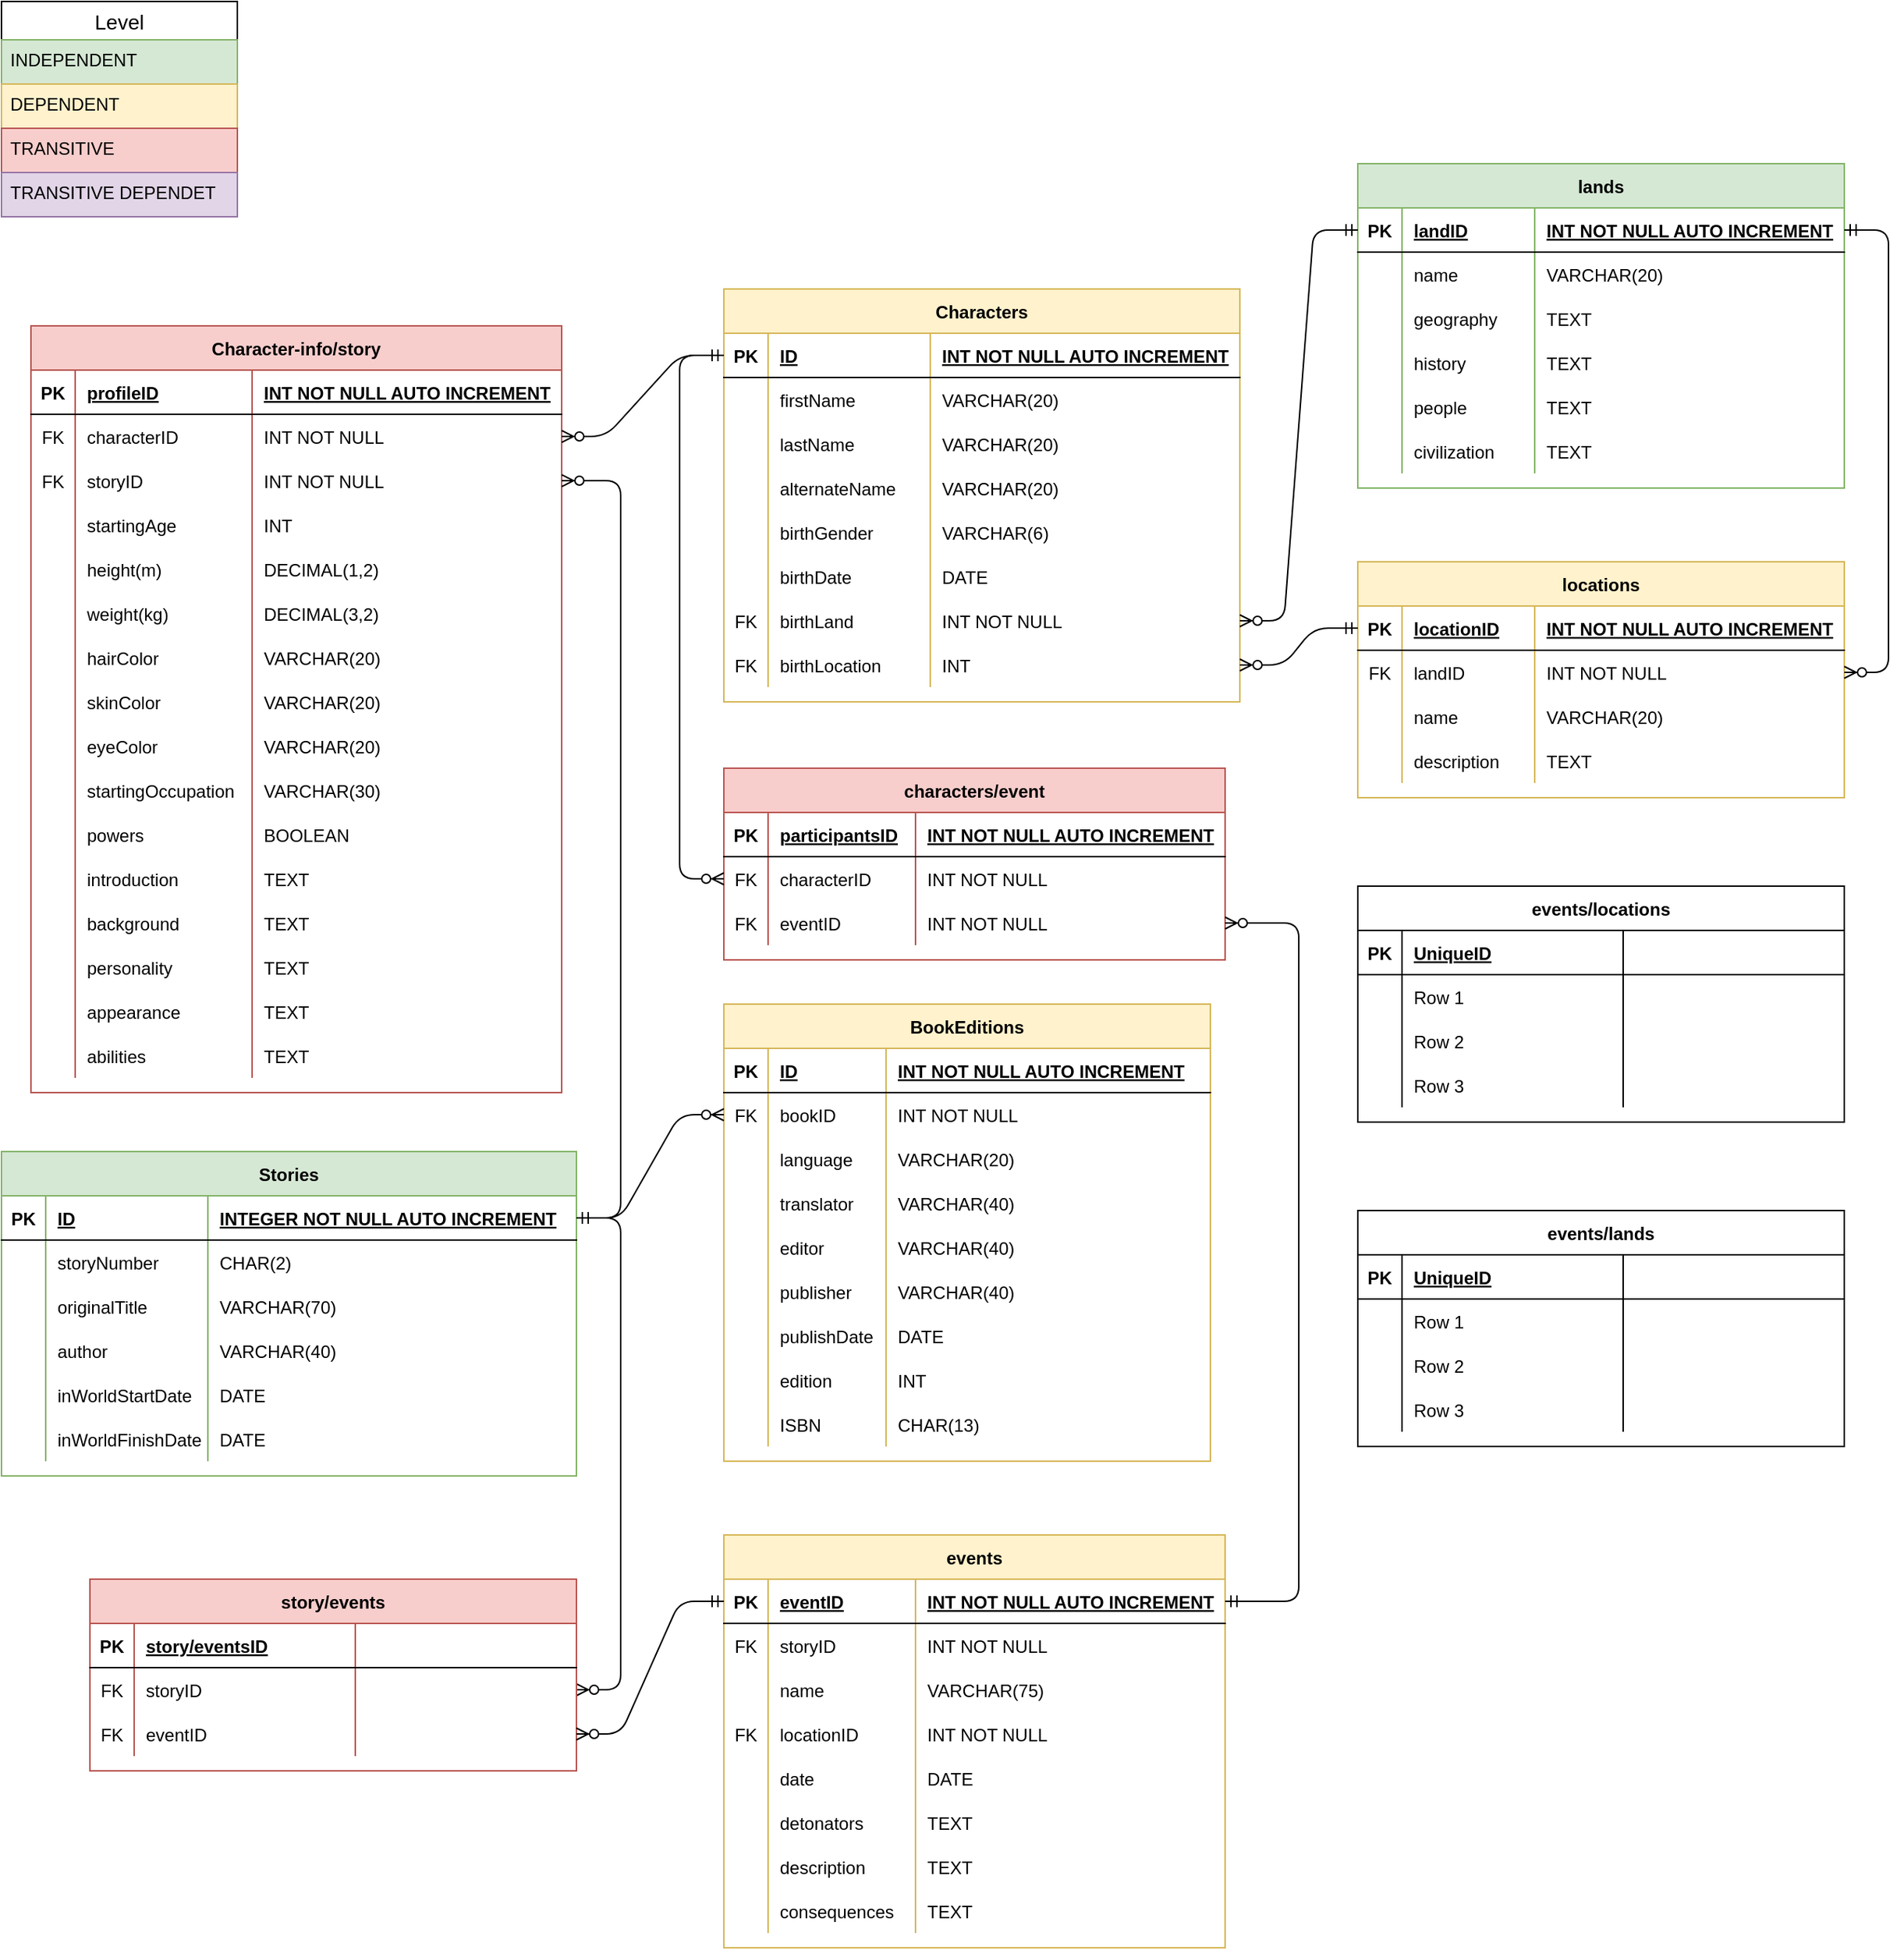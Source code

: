 <mxfile version="14.4.3" type="device"><diagram id="Oy4nCNZJ_92VY1adst9V" name="Page-1"><mxGraphModel dx="926" dy="1710" grid="1" gridSize="10" guides="1" tooltips="1" connect="1" arrows="1" fold="1" page="0" pageScale="1" pageWidth="1100" pageHeight="850" math="0" shadow="0"><root><mxCell id="0"/><mxCell id="1" parent="0"/><mxCell id="5tN_UWt4duT0Om2sR7RE-2" value="Characters" style="shape=table;startSize=30;container=1;collapsible=1;childLayout=tableLayout;fixedRows=1;rowLines=0;fontStyle=1;align=center;resizeLast=1;fillColor=#fff2cc;strokeColor=#d6b656;" parent="1" vertex="1"><mxGeometry x="160" y="-635" width="350" height="280" as="geometry"><mxRectangle x="50" y="-410" width="100" height="30" as="alternateBounds"/></mxGeometry></mxCell><mxCell id="5tN_UWt4duT0Om2sR7RE-3" value="" style="shape=partialRectangle;collapsible=0;dropTarget=0;pointerEvents=0;fillColor=none;top=0;left=0;bottom=1;right=0;points=[[0,0.5],[1,0.5]];portConstraint=eastwest;" parent="5tN_UWt4duT0Om2sR7RE-2" vertex="1"><mxGeometry y="30" width="350" height="30" as="geometry"/></mxCell><mxCell id="5tN_UWt4duT0Om2sR7RE-4" value="PK" style="shape=partialRectangle;connectable=0;fillColor=none;top=0;left=0;bottom=0;right=0;fontStyle=1;overflow=hidden;" parent="5tN_UWt4duT0Om2sR7RE-3" vertex="1"><mxGeometry width="30" height="30" as="geometry"/></mxCell><mxCell id="5tN_UWt4duT0Om2sR7RE-5" value="ID" style="shape=partialRectangle;connectable=0;fillColor=none;top=0;left=0;bottom=0;right=0;align=left;spacingLeft=6;fontStyle=5;overflow=hidden;" parent="5tN_UWt4duT0Om2sR7RE-3" vertex="1"><mxGeometry x="30" width="110" height="30" as="geometry"/></mxCell><mxCell id="5tN_UWt4duT0Om2sR7RE-15" value="INT NOT NULL AUTO INCREMENT" style="shape=partialRectangle;connectable=0;fillColor=none;top=0;left=0;bottom=0;right=0;align=left;spacingLeft=6;fontStyle=5;overflow=hidden;" parent="5tN_UWt4duT0Om2sR7RE-3" vertex="1"><mxGeometry x="140" width="210" height="30" as="geometry"/></mxCell><mxCell id="5tN_UWt4duT0Om2sR7RE-6" value="" style="shape=partialRectangle;collapsible=0;dropTarget=0;pointerEvents=0;fillColor=none;top=0;left=0;bottom=0;right=0;points=[[0,0.5],[1,0.5]];portConstraint=eastwest;" parent="5tN_UWt4duT0Om2sR7RE-2" vertex="1"><mxGeometry y="60" width="350" height="30" as="geometry"/></mxCell><mxCell id="5tN_UWt4duT0Om2sR7RE-7" value="" style="shape=partialRectangle;connectable=0;fillColor=none;top=0;left=0;bottom=0;right=0;editable=1;overflow=hidden;" parent="5tN_UWt4duT0Om2sR7RE-6" vertex="1"><mxGeometry width="30" height="30" as="geometry"/></mxCell><mxCell id="5tN_UWt4duT0Om2sR7RE-8" value="firstName" style="shape=partialRectangle;connectable=0;fillColor=none;top=0;left=0;bottom=0;right=0;align=left;spacingLeft=6;overflow=hidden;" parent="5tN_UWt4duT0Om2sR7RE-6" vertex="1"><mxGeometry x="30" width="110" height="30" as="geometry"/></mxCell><mxCell id="5tN_UWt4duT0Om2sR7RE-16" value="VARCHAR(20)" style="shape=partialRectangle;connectable=0;fillColor=none;top=0;left=0;bottom=0;right=0;align=left;spacingLeft=6;overflow=hidden;" parent="5tN_UWt4duT0Om2sR7RE-6" vertex="1"><mxGeometry x="140" width="210" height="30" as="geometry"/></mxCell><mxCell id="L9_DinHH6uhDAG5UKjOi-27" style="shape=partialRectangle;collapsible=0;dropTarget=0;pointerEvents=0;fillColor=none;top=0;left=0;bottom=0;right=0;points=[[0,0.5],[1,0.5]];portConstraint=eastwest;" vertex="1" parent="5tN_UWt4duT0Om2sR7RE-2"><mxGeometry y="90" width="350" height="30" as="geometry"/></mxCell><mxCell id="L9_DinHH6uhDAG5UKjOi-28" style="shape=partialRectangle;connectable=0;fillColor=none;top=0;left=0;bottom=0;right=0;editable=1;overflow=hidden;" vertex="1" parent="L9_DinHH6uhDAG5UKjOi-27"><mxGeometry width="30" height="30" as="geometry"/></mxCell><mxCell id="L9_DinHH6uhDAG5UKjOi-29" value="lastName" style="shape=partialRectangle;connectable=0;fillColor=none;top=0;left=0;bottom=0;right=0;align=left;spacingLeft=6;overflow=hidden;" vertex="1" parent="L9_DinHH6uhDAG5UKjOi-27"><mxGeometry x="30" width="110" height="30" as="geometry"/></mxCell><mxCell id="L9_DinHH6uhDAG5UKjOi-30" value="VARCHAR(20)" style="shape=partialRectangle;connectable=0;fillColor=none;top=0;left=0;bottom=0;right=0;align=left;spacingLeft=6;overflow=hidden;" vertex="1" parent="L9_DinHH6uhDAG5UKjOi-27"><mxGeometry x="140" width="210" height="30" as="geometry"/></mxCell><mxCell id="L9_DinHH6uhDAG5UKjOi-23" style="shape=partialRectangle;collapsible=0;dropTarget=0;pointerEvents=0;fillColor=none;top=0;left=0;bottom=0;right=0;points=[[0,0.5],[1,0.5]];portConstraint=eastwest;" vertex="1" parent="5tN_UWt4duT0Om2sR7RE-2"><mxGeometry y="120" width="350" height="30" as="geometry"/></mxCell><mxCell id="L9_DinHH6uhDAG5UKjOi-24" style="shape=partialRectangle;connectable=0;fillColor=none;top=0;left=0;bottom=0;right=0;editable=1;overflow=hidden;" vertex="1" parent="L9_DinHH6uhDAG5UKjOi-23"><mxGeometry width="30" height="30" as="geometry"/></mxCell><mxCell id="L9_DinHH6uhDAG5UKjOi-25" value="alternateName" style="shape=partialRectangle;connectable=0;fillColor=none;top=0;left=0;bottom=0;right=0;align=left;spacingLeft=6;overflow=hidden;" vertex="1" parent="L9_DinHH6uhDAG5UKjOi-23"><mxGeometry x="30" width="110" height="30" as="geometry"/></mxCell><mxCell id="L9_DinHH6uhDAG5UKjOi-26" value="VARCHAR(20)" style="shape=partialRectangle;connectable=0;fillColor=none;top=0;left=0;bottom=0;right=0;align=left;spacingLeft=6;overflow=hidden;" vertex="1" parent="L9_DinHH6uhDAG5UKjOi-23"><mxGeometry x="140" width="210" height="30" as="geometry"/></mxCell><mxCell id="L9_DinHH6uhDAG5UKjOi-31" style="shape=partialRectangle;collapsible=0;dropTarget=0;pointerEvents=0;fillColor=none;top=0;left=0;bottom=0;right=0;points=[[0,0.5],[1,0.5]];portConstraint=eastwest;" vertex="1" parent="5tN_UWt4duT0Om2sR7RE-2"><mxGeometry y="150" width="350" height="30" as="geometry"/></mxCell><mxCell id="L9_DinHH6uhDAG5UKjOi-32" style="shape=partialRectangle;connectable=0;fillColor=none;top=0;left=0;bottom=0;right=0;editable=1;overflow=hidden;" vertex="1" parent="L9_DinHH6uhDAG5UKjOi-31"><mxGeometry width="30" height="30" as="geometry"/></mxCell><mxCell id="L9_DinHH6uhDAG5UKjOi-33" value="birthGender" style="shape=partialRectangle;connectable=0;fillColor=none;top=0;left=0;bottom=0;right=0;align=left;spacingLeft=6;overflow=hidden;" vertex="1" parent="L9_DinHH6uhDAG5UKjOi-31"><mxGeometry x="30" width="110" height="30" as="geometry"/></mxCell><mxCell id="L9_DinHH6uhDAG5UKjOi-34" value="VARCHAR(6)" style="shape=partialRectangle;connectable=0;fillColor=none;top=0;left=0;bottom=0;right=0;align=left;spacingLeft=6;overflow=hidden;" vertex="1" parent="L9_DinHH6uhDAG5UKjOi-31"><mxGeometry x="140" width="210" height="30" as="geometry"/></mxCell><mxCell id="5tN_UWt4duT0Om2sR7RE-9" value="" style="shape=partialRectangle;collapsible=0;dropTarget=0;pointerEvents=0;fillColor=none;top=0;left=0;bottom=0;right=0;points=[[0,0.5],[1,0.5]];portConstraint=eastwest;" parent="5tN_UWt4duT0Om2sR7RE-2" vertex="1"><mxGeometry y="180" width="350" height="30" as="geometry"/></mxCell><mxCell id="5tN_UWt4duT0Om2sR7RE-10" value="" style="shape=partialRectangle;connectable=0;fillColor=none;top=0;left=0;bottom=0;right=0;editable=1;overflow=hidden;" parent="5tN_UWt4duT0Om2sR7RE-9" vertex="1"><mxGeometry width="30" height="30" as="geometry"/></mxCell><mxCell id="5tN_UWt4duT0Om2sR7RE-11" value="birthDate" style="shape=partialRectangle;connectable=0;fillColor=none;top=0;left=0;bottom=0;right=0;align=left;spacingLeft=6;overflow=hidden;" parent="5tN_UWt4duT0Om2sR7RE-9" vertex="1"><mxGeometry x="30" width="110" height="30" as="geometry"/></mxCell><mxCell id="5tN_UWt4duT0Om2sR7RE-17" value="DATE" style="shape=partialRectangle;connectable=0;fillColor=none;top=0;left=0;bottom=0;right=0;align=left;spacingLeft=6;overflow=hidden;" parent="5tN_UWt4duT0Om2sR7RE-9" vertex="1"><mxGeometry x="140" width="210" height="30" as="geometry"/></mxCell><mxCell id="L9_DinHH6uhDAG5UKjOi-198" style="shape=partialRectangle;collapsible=0;dropTarget=0;pointerEvents=0;fillColor=none;top=0;left=0;bottom=0;right=0;points=[[0,0.5],[1,0.5]];portConstraint=eastwest;" vertex="1" parent="5tN_UWt4duT0Om2sR7RE-2"><mxGeometry y="210" width="350" height="30" as="geometry"/></mxCell><mxCell id="L9_DinHH6uhDAG5UKjOi-199" value="FK" style="shape=partialRectangle;connectable=0;fillColor=none;top=0;left=0;bottom=0;right=0;editable=1;overflow=hidden;" vertex="1" parent="L9_DinHH6uhDAG5UKjOi-198"><mxGeometry width="30" height="30" as="geometry"/></mxCell><mxCell id="L9_DinHH6uhDAG5UKjOi-200" value="birthLand" style="shape=partialRectangle;connectable=0;fillColor=none;top=0;left=0;bottom=0;right=0;align=left;spacingLeft=6;overflow=hidden;" vertex="1" parent="L9_DinHH6uhDAG5UKjOi-198"><mxGeometry x="30" width="110" height="30" as="geometry"/></mxCell><mxCell id="L9_DinHH6uhDAG5UKjOi-201" value="INT NOT NULL" style="shape=partialRectangle;connectable=0;fillColor=none;top=0;left=0;bottom=0;right=0;align=left;spacingLeft=6;overflow=hidden;" vertex="1" parent="L9_DinHH6uhDAG5UKjOi-198"><mxGeometry x="140" width="210" height="30" as="geometry"/></mxCell><mxCell id="L9_DinHH6uhDAG5UKjOi-202" style="shape=partialRectangle;collapsible=0;dropTarget=0;pointerEvents=0;fillColor=none;top=0;left=0;bottom=0;right=0;points=[[0,0.5],[1,0.5]];portConstraint=eastwest;" vertex="1" parent="5tN_UWt4duT0Om2sR7RE-2"><mxGeometry y="240" width="350" height="30" as="geometry"/></mxCell><mxCell id="L9_DinHH6uhDAG5UKjOi-203" value="FK" style="shape=partialRectangle;connectable=0;fillColor=none;top=0;left=0;bottom=0;right=0;editable=1;overflow=hidden;" vertex="1" parent="L9_DinHH6uhDAG5UKjOi-202"><mxGeometry width="30" height="30" as="geometry"/></mxCell><mxCell id="L9_DinHH6uhDAG5UKjOi-204" value="birthLocation" style="shape=partialRectangle;connectable=0;fillColor=none;top=0;left=0;bottom=0;right=0;align=left;spacingLeft=6;overflow=hidden;" vertex="1" parent="L9_DinHH6uhDAG5UKjOi-202"><mxGeometry x="30" width="110" height="30" as="geometry"/></mxCell><mxCell id="L9_DinHH6uhDAG5UKjOi-205" value="INT" style="shape=partialRectangle;connectable=0;fillColor=none;top=0;left=0;bottom=0;right=0;align=left;spacingLeft=6;overflow=hidden;" vertex="1" parent="L9_DinHH6uhDAG5UKjOi-202"><mxGeometry x="140" width="210" height="30" as="geometry"/></mxCell><mxCell id="5tN_UWt4duT0Om2sR7RE-28" value="Stories" style="shape=table;startSize=30;container=1;collapsible=1;childLayout=tableLayout;fixedRows=1;rowLines=0;fontStyle=1;align=center;resizeLast=1;fillColor=#d5e8d4;strokeColor=#82b366;" parent="1" vertex="1"><mxGeometry x="-330" y="-50" width="390" height="220" as="geometry"/></mxCell><mxCell id="5tN_UWt4duT0Om2sR7RE-29" value="" style="shape=partialRectangle;collapsible=0;dropTarget=0;pointerEvents=0;fillColor=none;top=0;left=0;bottom=1;right=0;points=[[0,0.5],[1,0.5]];portConstraint=eastwest;" parent="5tN_UWt4duT0Om2sR7RE-28" vertex="1"><mxGeometry y="30" width="390" height="30" as="geometry"/></mxCell><mxCell id="5tN_UWt4duT0Om2sR7RE-30" value="PK" style="shape=partialRectangle;connectable=0;fillColor=none;top=0;left=0;bottom=0;right=0;fontStyle=1;overflow=hidden;" parent="5tN_UWt4duT0Om2sR7RE-29" vertex="1"><mxGeometry width="30" height="30" as="geometry"/></mxCell><mxCell id="5tN_UWt4duT0Om2sR7RE-31" value="ID" style="shape=partialRectangle;connectable=0;fillColor=none;top=0;left=0;bottom=0;right=0;align=left;spacingLeft=6;fontStyle=5;overflow=hidden;" parent="5tN_UWt4duT0Om2sR7RE-29" vertex="1"><mxGeometry x="30" width="110" height="30" as="geometry"/></mxCell><mxCell id="5tN_UWt4duT0Om2sR7RE-41" value="INTEGER NOT NULL AUTO INCREMENT" style="shape=partialRectangle;connectable=0;fillColor=none;top=0;left=0;bottom=0;right=0;align=left;spacingLeft=6;fontStyle=5;overflow=hidden;" parent="5tN_UWt4duT0Om2sR7RE-29" vertex="1"><mxGeometry x="140" width="250" height="30" as="geometry"/></mxCell><mxCell id="5tN_UWt4duT0Om2sR7RE-32" value="" style="shape=partialRectangle;collapsible=0;dropTarget=0;pointerEvents=0;fillColor=none;top=0;left=0;bottom=0;right=0;points=[[0,0.5],[1,0.5]];portConstraint=eastwest;" parent="5tN_UWt4duT0Om2sR7RE-28" vertex="1"><mxGeometry y="60" width="390" height="30" as="geometry"/></mxCell><mxCell id="5tN_UWt4duT0Om2sR7RE-33" value="" style="shape=partialRectangle;connectable=0;fillColor=none;top=0;left=0;bottom=0;right=0;editable=1;overflow=hidden;" parent="5tN_UWt4duT0Om2sR7RE-32" vertex="1"><mxGeometry width="30" height="30" as="geometry"/></mxCell><mxCell id="5tN_UWt4duT0Om2sR7RE-34" value="storyNumber" style="shape=partialRectangle;connectable=0;fillColor=none;top=0;left=0;bottom=0;right=0;align=left;spacingLeft=6;overflow=hidden;" parent="5tN_UWt4duT0Om2sR7RE-32" vertex="1"><mxGeometry x="30" width="110" height="30" as="geometry"/></mxCell><mxCell id="5tN_UWt4duT0Om2sR7RE-42" value="CHAR(2)" style="shape=partialRectangle;connectable=0;fillColor=none;top=0;left=0;bottom=0;right=0;align=left;spacingLeft=6;overflow=hidden;" parent="5tN_UWt4duT0Om2sR7RE-32" vertex="1"><mxGeometry x="140" width="250" height="30" as="geometry"/></mxCell><mxCell id="5tN_UWt4duT0Om2sR7RE-82" style="shape=partialRectangle;collapsible=0;dropTarget=0;pointerEvents=0;fillColor=none;top=0;left=0;bottom=0;right=0;points=[[0,0.5],[1,0.5]];portConstraint=eastwest;" parent="5tN_UWt4duT0Om2sR7RE-28" vertex="1"><mxGeometry y="90" width="390" height="30" as="geometry"/></mxCell><mxCell id="5tN_UWt4duT0Om2sR7RE-83" style="shape=partialRectangle;connectable=0;fillColor=none;top=0;left=0;bottom=0;right=0;editable=1;overflow=hidden;" parent="5tN_UWt4duT0Om2sR7RE-82" vertex="1"><mxGeometry width="30" height="30" as="geometry"/></mxCell><mxCell id="5tN_UWt4duT0Om2sR7RE-84" value="originalTitle" style="shape=partialRectangle;connectable=0;fillColor=none;top=0;left=0;bottom=0;right=0;align=left;spacingLeft=6;overflow=hidden;" parent="5tN_UWt4duT0Om2sR7RE-82" vertex="1"><mxGeometry x="30" width="110" height="30" as="geometry"/></mxCell><mxCell id="5tN_UWt4duT0Om2sR7RE-85" value="VARCHAR(70)" style="shape=partialRectangle;connectable=0;fillColor=none;top=0;left=0;bottom=0;right=0;align=left;spacingLeft=6;overflow=hidden;" parent="5tN_UWt4duT0Om2sR7RE-82" vertex="1"><mxGeometry x="140" width="250" height="30" as="geometry"/></mxCell><mxCell id="5tN_UWt4duT0Om2sR7RE-35" value="" style="shape=partialRectangle;collapsible=0;dropTarget=0;pointerEvents=0;fillColor=none;top=0;left=0;bottom=0;right=0;points=[[0,0.5],[1,0.5]];portConstraint=eastwest;" parent="5tN_UWt4duT0Om2sR7RE-28" vertex="1"><mxGeometry y="120" width="390" height="30" as="geometry"/></mxCell><mxCell id="5tN_UWt4duT0Om2sR7RE-36" value="" style="shape=partialRectangle;connectable=0;fillColor=none;top=0;left=0;bottom=0;right=0;editable=1;overflow=hidden;" parent="5tN_UWt4duT0Om2sR7RE-35" vertex="1"><mxGeometry width="30" height="30" as="geometry"/></mxCell><mxCell id="5tN_UWt4duT0Om2sR7RE-37" value="author" style="shape=partialRectangle;connectable=0;fillColor=none;top=0;left=0;bottom=0;right=0;align=left;spacingLeft=6;overflow=hidden;" parent="5tN_UWt4duT0Om2sR7RE-35" vertex="1"><mxGeometry x="30" width="110" height="30" as="geometry"/></mxCell><mxCell id="5tN_UWt4duT0Om2sR7RE-43" value="VARCHAR(40)" style="shape=partialRectangle;connectable=0;fillColor=none;top=0;left=0;bottom=0;right=0;align=left;spacingLeft=6;overflow=hidden;" parent="5tN_UWt4duT0Om2sR7RE-35" vertex="1"><mxGeometry x="140" width="250" height="30" as="geometry"/></mxCell><mxCell id="5tN_UWt4duT0Om2sR7RE-53" style="shape=partialRectangle;collapsible=0;dropTarget=0;pointerEvents=0;fillColor=none;top=0;left=0;bottom=0;right=0;points=[[0,0.5],[1,0.5]];portConstraint=eastwest;" parent="5tN_UWt4duT0Om2sR7RE-28" vertex="1"><mxGeometry y="150" width="390" height="30" as="geometry"/></mxCell><mxCell id="5tN_UWt4duT0Om2sR7RE-54" style="shape=partialRectangle;connectable=0;fillColor=none;top=0;left=0;bottom=0;right=0;editable=1;overflow=hidden;" parent="5tN_UWt4duT0Om2sR7RE-53" vertex="1"><mxGeometry width="30" height="30" as="geometry"/></mxCell><mxCell id="5tN_UWt4duT0Om2sR7RE-55" value="inWorldStartDate" style="shape=partialRectangle;connectable=0;fillColor=none;top=0;left=0;bottom=0;right=0;align=left;spacingLeft=6;overflow=hidden;" parent="5tN_UWt4duT0Om2sR7RE-53" vertex="1"><mxGeometry x="30" width="110" height="30" as="geometry"/></mxCell><mxCell id="5tN_UWt4duT0Om2sR7RE-56" value="DATE" style="shape=partialRectangle;connectable=0;fillColor=none;top=0;left=0;bottom=0;right=0;align=left;spacingLeft=6;overflow=hidden;" parent="5tN_UWt4duT0Om2sR7RE-53" vertex="1"><mxGeometry x="140" width="250" height="30" as="geometry"/></mxCell><mxCell id="5tN_UWt4duT0Om2sR7RE-57" style="shape=partialRectangle;collapsible=0;dropTarget=0;pointerEvents=0;fillColor=none;top=0;left=0;bottom=0;right=0;points=[[0,0.5],[1,0.5]];portConstraint=eastwest;" parent="5tN_UWt4duT0Om2sR7RE-28" vertex="1"><mxGeometry y="180" width="390" height="30" as="geometry"/></mxCell><mxCell id="5tN_UWt4duT0Om2sR7RE-58" style="shape=partialRectangle;connectable=0;fillColor=none;top=0;left=0;bottom=0;right=0;editable=1;overflow=hidden;" parent="5tN_UWt4duT0Om2sR7RE-57" vertex="1"><mxGeometry width="30" height="30" as="geometry"/></mxCell><mxCell id="5tN_UWt4duT0Om2sR7RE-59" value="inWorldFinishDate" style="shape=partialRectangle;connectable=0;fillColor=none;top=0;left=0;bottom=0;right=0;align=left;spacingLeft=6;overflow=hidden;" parent="5tN_UWt4duT0Om2sR7RE-57" vertex="1"><mxGeometry x="30" width="110" height="30" as="geometry"/></mxCell><mxCell id="5tN_UWt4duT0Om2sR7RE-60" value="DATE" style="shape=partialRectangle;connectable=0;fillColor=none;top=0;left=0;bottom=0;right=0;align=left;spacingLeft=6;overflow=hidden;" parent="5tN_UWt4duT0Om2sR7RE-57" vertex="1"><mxGeometry x="140" width="250" height="30" as="geometry"/></mxCell><mxCell id="5tN_UWt4duT0Om2sR7RE-61" value="BookEditions" style="shape=table;startSize=30;container=1;collapsible=1;childLayout=tableLayout;fixedRows=1;rowLines=0;fontStyle=1;align=center;resizeLast=1;fillColor=#fff2cc;strokeColor=#d6b656;" parent="1" vertex="1"><mxGeometry x="160" y="-150" width="330" height="310" as="geometry"/></mxCell><mxCell id="5tN_UWt4duT0Om2sR7RE-62" value="" style="shape=partialRectangle;collapsible=0;dropTarget=0;pointerEvents=0;fillColor=none;top=0;left=0;bottom=1;right=0;points=[[0,0.5],[1,0.5]];portConstraint=eastwest;" parent="5tN_UWt4duT0Om2sR7RE-61" vertex="1"><mxGeometry y="30" width="330" height="30" as="geometry"/></mxCell><mxCell id="5tN_UWt4duT0Om2sR7RE-63" value="PK" style="shape=partialRectangle;connectable=0;fillColor=none;top=0;left=0;bottom=0;right=0;fontStyle=1;overflow=hidden;" parent="5tN_UWt4duT0Om2sR7RE-62" vertex="1"><mxGeometry width="30" height="30" as="geometry"/></mxCell><mxCell id="5tN_UWt4duT0Om2sR7RE-64" value="ID" style="shape=partialRectangle;connectable=0;fillColor=none;top=0;left=0;bottom=0;right=0;align=left;spacingLeft=6;fontStyle=5;overflow=hidden;" parent="5tN_UWt4duT0Om2sR7RE-62" vertex="1"><mxGeometry x="30" width="80" height="30" as="geometry"/></mxCell><mxCell id="5tN_UWt4duT0Om2sR7RE-74" value="INT NOT NULL AUTO INCREMENT" style="shape=partialRectangle;connectable=0;fillColor=none;top=0;left=0;bottom=0;right=0;align=left;spacingLeft=6;fontStyle=5;overflow=hidden;" parent="5tN_UWt4duT0Om2sR7RE-62" vertex="1"><mxGeometry x="110" width="220" height="30" as="geometry"/></mxCell><mxCell id="5tN_UWt4duT0Om2sR7RE-90" style="shape=partialRectangle;collapsible=0;dropTarget=0;pointerEvents=0;fillColor=none;top=0;left=0;bottom=0;right=0;points=[[0,0.5],[1,0.5]];portConstraint=eastwest;" parent="5tN_UWt4duT0Om2sR7RE-61" vertex="1"><mxGeometry y="60" width="330" height="30" as="geometry"/></mxCell><mxCell id="5tN_UWt4duT0Om2sR7RE-91" value="FK" style="shape=partialRectangle;connectable=0;fillColor=none;top=0;left=0;bottom=0;right=0;editable=1;overflow=hidden;" parent="5tN_UWt4duT0Om2sR7RE-90" vertex="1"><mxGeometry width="30" height="30" as="geometry"/></mxCell><mxCell id="5tN_UWt4duT0Om2sR7RE-92" value="bookID" style="shape=partialRectangle;connectable=0;fillColor=none;top=0;left=0;bottom=0;right=0;align=left;spacingLeft=6;overflow=hidden;" parent="5tN_UWt4duT0Om2sR7RE-90" vertex="1"><mxGeometry x="30" width="80" height="30" as="geometry"/></mxCell><mxCell id="5tN_UWt4duT0Om2sR7RE-93" value="INT NOT NULL" style="shape=partialRectangle;connectable=0;fillColor=none;top=0;left=0;bottom=0;right=0;align=left;spacingLeft=6;overflow=hidden;" parent="5tN_UWt4duT0Om2sR7RE-90" vertex="1"><mxGeometry x="110" width="220" height="30" as="geometry"/></mxCell><mxCell id="5tN_UWt4duT0Om2sR7RE-45" style="shape=partialRectangle;collapsible=0;dropTarget=0;pointerEvents=0;fillColor=none;top=0;left=0;bottom=0;right=0;points=[[0,0.5],[1,0.5]];portConstraint=eastwest;" parent="5tN_UWt4duT0Om2sR7RE-61" vertex="1"><mxGeometry y="90" width="330" height="30" as="geometry"/></mxCell><mxCell id="5tN_UWt4duT0Om2sR7RE-46" style="shape=partialRectangle;connectable=0;fillColor=none;top=0;left=0;bottom=0;right=0;editable=1;overflow=hidden;" parent="5tN_UWt4duT0Om2sR7RE-45" vertex="1"><mxGeometry width="30" height="30" as="geometry"/></mxCell><mxCell id="5tN_UWt4duT0Om2sR7RE-47" value="language" style="shape=partialRectangle;connectable=0;fillColor=none;top=0;left=0;bottom=0;right=0;align=left;spacingLeft=6;overflow=hidden;" parent="5tN_UWt4duT0Om2sR7RE-45" vertex="1"><mxGeometry x="30" width="80" height="30" as="geometry"/></mxCell><mxCell id="5tN_UWt4duT0Om2sR7RE-48" value="VARCHAR(20)" style="shape=partialRectangle;connectable=0;fillColor=none;top=0;left=0;bottom=0;right=0;align=left;spacingLeft=6;overflow=hidden;" parent="5tN_UWt4duT0Om2sR7RE-45" vertex="1"><mxGeometry x="110" width="220" height="30" as="geometry"/></mxCell><mxCell id="5tN_UWt4duT0Om2sR7RE-38" value="" style="shape=partialRectangle;collapsible=0;dropTarget=0;pointerEvents=0;fillColor=none;top=0;left=0;bottom=0;right=0;points=[[0,0.5],[1,0.5]];portConstraint=eastwest;" parent="5tN_UWt4duT0Om2sR7RE-61" vertex="1"><mxGeometry y="120" width="330" height="30" as="geometry"/></mxCell><mxCell id="5tN_UWt4duT0Om2sR7RE-39" value="" style="shape=partialRectangle;connectable=0;fillColor=none;top=0;left=0;bottom=0;right=0;editable=1;overflow=hidden;" parent="5tN_UWt4duT0Om2sR7RE-38" vertex="1"><mxGeometry width="30" height="30" as="geometry"/></mxCell><mxCell id="5tN_UWt4duT0Om2sR7RE-40" value="translator" style="shape=partialRectangle;connectable=0;fillColor=none;top=0;left=0;bottom=0;right=0;align=left;spacingLeft=6;overflow=hidden;" parent="5tN_UWt4duT0Om2sR7RE-38" vertex="1"><mxGeometry x="30" width="80" height="30" as="geometry"/></mxCell><mxCell id="5tN_UWt4duT0Om2sR7RE-44" value="VARCHAR(40)" style="shape=partialRectangle;connectable=0;fillColor=none;top=0;left=0;bottom=0;right=0;align=left;spacingLeft=6;overflow=hidden;" parent="5tN_UWt4duT0Om2sR7RE-38" vertex="1"><mxGeometry x="110" width="220" height="30" as="geometry"/></mxCell><mxCell id="5tN_UWt4duT0Om2sR7RE-49" style="shape=partialRectangle;collapsible=0;dropTarget=0;pointerEvents=0;fillColor=none;top=0;left=0;bottom=0;right=0;points=[[0,0.5],[1,0.5]];portConstraint=eastwest;" parent="5tN_UWt4duT0Om2sR7RE-61" vertex="1"><mxGeometry y="150" width="330" height="30" as="geometry"/></mxCell><mxCell id="5tN_UWt4duT0Om2sR7RE-50" style="shape=partialRectangle;connectable=0;fillColor=none;top=0;left=0;bottom=0;right=0;editable=1;overflow=hidden;" parent="5tN_UWt4duT0Om2sR7RE-49" vertex="1"><mxGeometry width="30" height="30" as="geometry"/></mxCell><mxCell id="5tN_UWt4duT0Om2sR7RE-51" value="editor" style="shape=partialRectangle;connectable=0;fillColor=none;top=0;left=0;bottom=0;right=0;align=left;spacingLeft=6;overflow=hidden;" parent="5tN_UWt4duT0Om2sR7RE-49" vertex="1"><mxGeometry x="30" width="80" height="30" as="geometry"/></mxCell><mxCell id="5tN_UWt4duT0Om2sR7RE-52" value="VARCHAR(40)" style="shape=partialRectangle;connectable=0;fillColor=none;top=0;left=0;bottom=0;right=0;align=left;spacingLeft=6;overflow=hidden;" parent="5tN_UWt4duT0Om2sR7RE-49" vertex="1"><mxGeometry x="110" width="220" height="30" as="geometry"/></mxCell><mxCell id="5tN_UWt4duT0Om2sR7RE-65" value="" style="shape=partialRectangle;collapsible=0;dropTarget=0;pointerEvents=0;fillColor=none;top=0;left=0;bottom=0;right=0;points=[[0,0.5],[1,0.5]];portConstraint=eastwest;" parent="5tN_UWt4duT0Om2sR7RE-61" vertex="1"><mxGeometry y="180" width="330" height="30" as="geometry"/></mxCell><mxCell id="5tN_UWt4duT0Om2sR7RE-66" value="" style="shape=partialRectangle;connectable=0;fillColor=none;top=0;left=0;bottom=0;right=0;editable=1;overflow=hidden;" parent="5tN_UWt4duT0Om2sR7RE-65" vertex="1"><mxGeometry width="30" height="30" as="geometry"/></mxCell><mxCell id="5tN_UWt4duT0Om2sR7RE-67" value="publisher" style="shape=partialRectangle;connectable=0;fillColor=none;top=0;left=0;bottom=0;right=0;align=left;spacingLeft=6;overflow=hidden;" parent="5tN_UWt4duT0Om2sR7RE-65" vertex="1"><mxGeometry x="30" width="80" height="30" as="geometry"/></mxCell><mxCell id="5tN_UWt4duT0Om2sR7RE-75" value="VARCHAR(40)" style="shape=partialRectangle;connectable=0;fillColor=none;top=0;left=0;bottom=0;right=0;align=left;spacingLeft=6;overflow=hidden;" parent="5tN_UWt4duT0Om2sR7RE-65" vertex="1"><mxGeometry x="110" width="220" height="30" as="geometry"/></mxCell><mxCell id="5tN_UWt4duT0Om2sR7RE-68" value="" style="shape=partialRectangle;collapsible=0;dropTarget=0;pointerEvents=0;fillColor=none;top=0;left=0;bottom=0;right=0;points=[[0,0.5],[1,0.5]];portConstraint=eastwest;" parent="5tN_UWt4duT0Om2sR7RE-61" vertex="1"><mxGeometry y="210" width="330" height="30" as="geometry"/></mxCell><mxCell id="5tN_UWt4duT0Om2sR7RE-69" value="" style="shape=partialRectangle;connectable=0;fillColor=none;top=0;left=0;bottom=0;right=0;editable=1;overflow=hidden;" parent="5tN_UWt4duT0Om2sR7RE-68" vertex="1"><mxGeometry width="30" height="30" as="geometry"/></mxCell><mxCell id="5tN_UWt4duT0Om2sR7RE-70" value="publishDate" style="shape=partialRectangle;connectable=0;fillColor=none;top=0;left=0;bottom=0;right=0;align=left;spacingLeft=6;overflow=hidden;" parent="5tN_UWt4duT0Om2sR7RE-68" vertex="1"><mxGeometry x="30" width="80" height="30" as="geometry"/></mxCell><mxCell id="5tN_UWt4duT0Om2sR7RE-76" value="DATE" style="shape=partialRectangle;connectable=0;fillColor=none;top=0;left=0;bottom=0;right=0;align=left;spacingLeft=6;overflow=hidden;" parent="5tN_UWt4duT0Om2sR7RE-68" vertex="1"><mxGeometry x="110" width="220" height="30" as="geometry"/></mxCell><mxCell id="5tN_UWt4duT0Om2sR7RE-98" style="shape=partialRectangle;collapsible=0;dropTarget=0;pointerEvents=0;fillColor=none;top=0;left=0;bottom=0;right=0;points=[[0,0.5],[1,0.5]];portConstraint=eastwest;" parent="5tN_UWt4duT0Om2sR7RE-61" vertex="1"><mxGeometry y="240" width="330" height="30" as="geometry"/></mxCell><mxCell id="5tN_UWt4duT0Om2sR7RE-99" style="shape=partialRectangle;connectable=0;fillColor=none;top=0;left=0;bottom=0;right=0;editable=1;overflow=hidden;" parent="5tN_UWt4duT0Om2sR7RE-98" vertex="1"><mxGeometry width="30" height="30" as="geometry"/></mxCell><mxCell id="5tN_UWt4duT0Om2sR7RE-100" value="edition" style="shape=partialRectangle;connectable=0;fillColor=none;top=0;left=0;bottom=0;right=0;align=left;spacingLeft=6;overflow=hidden;" parent="5tN_UWt4duT0Om2sR7RE-98" vertex="1"><mxGeometry x="30" width="80" height="30" as="geometry"/></mxCell><mxCell id="5tN_UWt4duT0Om2sR7RE-101" value="INT" style="shape=partialRectangle;connectable=0;fillColor=none;top=0;left=0;bottom=0;right=0;align=left;spacingLeft=6;overflow=hidden;" parent="5tN_UWt4duT0Om2sR7RE-98" vertex="1"><mxGeometry x="110" width="220" height="30" as="geometry"/></mxCell><mxCell id="5tN_UWt4duT0Om2sR7RE-71" value="" style="shape=partialRectangle;collapsible=0;dropTarget=0;pointerEvents=0;fillColor=none;top=0;left=0;bottom=0;right=0;points=[[0,0.5],[1,0.5]];portConstraint=eastwest;" parent="5tN_UWt4duT0Om2sR7RE-61" vertex="1"><mxGeometry y="270" width="330" height="30" as="geometry"/></mxCell><mxCell id="5tN_UWt4duT0Om2sR7RE-72" value="" style="shape=partialRectangle;connectable=0;fillColor=none;top=0;left=0;bottom=0;right=0;editable=1;overflow=hidden;" parent="5tN_UWt4duT0Om2sR7RE-71" vertex="1"><mxGeometry width="30" height="30" as="geometry"/></mxCell><mxCell id="5tN_UWt4duT0Om2sR7RE-73" value="ISBN" style="shape=partialRectangle;connectable=0;fillColor=none;top=0;left=0;bottom=0;right=0;align=left;spacingLeft=6;overflow=hidden;" parent="5tN_UWt4duT0Om2sR7RE-71" vertex="1"><mxGeometry x="30" width="80" height="30" as="geometry"/></mxCell><mxCell id="5tN_UWt4duT0Om2sR7RE-77" value="CHAR(13)" style="shape=partialRectangle;connectable=0;fillColor=none;top=0;left=0;bottom=0;right=0;align=left;spacingLeft=6;overflow=hidden;" parent="5tN_UWt4duT0Om2sR7RE-71" vertex="1"><mxGeometry x="110" width="220" height="30" as="geometry"/></mxCell><mxCell id="5tN_UWt4duT0Om2sR7RE-107" value="" style="edgeStyle=entityRelationEdgeStyle;fontSize=12;html=1;endArrow=ERzeroToMany;startArrow=ERmandOne;exitX=1;exitY=0.5;exitDx=0;exitDy=0;entryX=0;entryY=0.5;entryDx=0;entryDy=0;" parent="1" source="5tN_UWt4duT0Om2sR7RE-29" target="5tN_UWt4duT0Om2sR7RE-90" edge="1"><mxGeometry width="100" height="100" relative="1" as="geometry"><mxPoint x="60" y="-110" as="sourcePoint"/><mxPoint x="160" y="-210" as="targetPoint"/></mxGeometry></mxCell><mxCell id="L9_DinHH6uhDAG5UKjOi-1" value="Character-info/story" style="shape=table;startSize=30;container=1;collapsible=1;childLayout=tableLayout;fixedRows=1;rowLines=0;fontStyle=1;align=center;resizeLast=1;fillColor=#f8cecc;strokeColor=#b85450;" vertex="1" parent="1"><mxGeometry x="-310" y="-610" width="360" height="520" as="geometry"/></mxCell><mxCell id="L9_DinHH6uhDAG5UKjOi-2" value="" style="shape=partialRectangle;collapsible=0;dropTarget=0;pointerEvents=0;fillColor=none;top=0;left=0;bottom=1;right=0;points=[[0,0.5],[1,0.5]];portConstraint=eastwest;" vertex="1" parent="L9_DinHH6uhDAG5UKjOi-1"><mxGeometry y="30" width="360" height="30" as="geometry"/></mxCell><mxCell id="L9_DinHH6uhDAG5UKjOi-3" value="PK" style="shape=partialRectangle;connectable=0;fillColor=none;top=0;left=0;bottom=0;right=0;fontStyle=1;overflow=hidden;" vertex="1" parent="L9_DinHH6uhDAG5UKjOi-2"><mxGeometry width="30" height="30" as="geometry"/></mxCell><mxCell id="L9_DinHH6uhDAG5UKjOi-4" value="profileID" style="shape=partialRectangle;connectable=0;fillColor=none;top=0;left=0;bottom=0;right=0;align=left;spacingLeft=6;fontStyle=5;overflow=hidden;" vertex="1" parent="L9_DinHH6uhDAG5UKjOi-2"><mxGeometry x="30" width="120" height="30" as="geometry"/></mxCell><mxCell id="L9_DinHH6uhDAG5UKjOi-14" value="INT NOT NULL AUTO INCREMENT" style="shape=partialRectangle;connectable=0;fillColor=none;top=0;left=0;bottom=0;right=0;align=left;spacingLeft=6;fontStyle=5;overflow=hidden;" vertex="1" parent="L9_DinHH6uhDAG5UKjOi-2"><mxGeometry x="150" width="210" height="30" as="geometry"/></mxCell><mxCell id="L9_DinHH6uhDAG5UKjOi-5" value="" style="shape=partialRectangle;collapsible=0;dropTarget=0;pointerEvents=0;fillColor=none;top=0;left=0;bottom=0;right=0;points=[[0,0.5],[1,0.5]];portConstraint=eastwest;" vertex="1" parent="L9_DinHH6uhDAG5UKjOi-1"><mxGeometry y="60" width="360" height="30" as="geometry"/></mxCell><mxCell id="L9_DinHH6uhDAG5UKjOi-6" value="FK" style="shape=partialRectangle;connectable=0;fillColor=none;top=0;left=0;bottom=0;right=0;editable=1;overflow=hidden;" vertex="1" parent="L9_DinHH6uhDAG5UKjOi-5"><mxGeometry width="30" height="30" as="geometry"/></mxCell><mxCell id="L9_DinHH6uhDAG5UKjOi-7" value="characterID" style="shape=partialRectangle;connectable=0;fillColor=none;top=0;left=0;bottom=0;right=0;align=left;spacingLeft=6;overflow=hidden;" vertex="1" parent="L9_DinHH6uhDAG5UKjOi-5"><mxGeometry x="30" width="120" height="30" as="geometry"/></mxCell><mxCell id="L9_DinHH6uhDAG5UKjOi-15" value="INT NOT NULL" style="shape=partialRectangle;connectable=0;fillColor=none;top=0;left=0;bottom=0;right=0;align=left;spacingLeft=6;overflow=hidden;" vertex="1" parent="L9_DinHH6uhDAG5UKjOi-5"><mxGeometry x="150" width="210" height="30" as="geometry"/></mxCell><mxCell id="L9_DinHH6uhDAG5UKjOi-8" value="" style="shape=partialRectangle;collapsible=0;dropTarget=0;pointerEvents=0;fillColor=none;top=0;left=0;bottom=0;right=0;points=[[0,0.5],[1,0.5]];portConstraint=eastwest;" vertex="1" parent="L9_DinHH6uhDAG5UKjOi-1"><mxGeometry y="90" width="360" height="30" as="geometry"/></mxCell><mxCell id="L9_DinHH6uhDAG5UKjOi-9" value="FK" style="shape=partialRectangle;connectable=0;fillColor=none;top=0;left=0;bottom=0;right=0;editable=1;overflow=hidden;" vertex="1" parent="L9_DinHH6uhDAG5UKjOi-8"><mxGeometry width="30" height="30" as="geometry"/></mxCell><mxCell id="L9_DinHH6uhDAG5UKjOi-10" value="storyID" style="shape=partialRectangle;connectable=0;fillColor=none;top=0;left=0;bottom=0;right=0;align=left;spacingLeft=6;overflow=hidden;" vertex="1" parent="L9_DinHH6uhDAG5UKjOi-8"><mxGeometry x="30" width="120" height="30" as="geometry"/></mxCell><mxCell id="L9_DinHH6uhDAG5UKjOi-16" value="INT NOT NULL" style="shape=partialRectangle;connectable=0;fillColor=none;top=0;left=0;bottom=0;right=0;align=left;spacingLeft=6;overflow=hidden;" vertex="1" parent="L9_DinHH6uhDAG5UKjOi-8"><mxGeometry x="150" width="210" height="30" as="geometry"/></mxCell><mxCell id="L9_DinHH6uhDAG5UKjOi-11" value="" style="shape=partialRectangle;collapsible=0;dropTarget=0;pointerEvents=0;fillColor=none;top=0;left=0;bottom=0;right=0;points=[[0,0.5],[1,0.5]];portConstraint=eastwest;" vertex="1" parent="L9_DinHH6uhDAG5UKjOi-1"><mxGeometry y="120" width="360" height="30" as="geometry"/></mxCell><mxCell id="L9_DinHH6uhDAG5UKjOi-12" value="" style="shape=partialRectangle;connectable=0;fillColor=none;top=0;left=0;bottom=0;right=0;editable=1;overflow=hidden;" vertex="1" parent="L9_DinHH6uhDAG5UKjOi-11"><mxGeometry width="30" height="30" as="geometry"/></mxCell><mxCell id="L9_DinHH6uhDAG5UKjOi-13" value="startingAge" style="shape=partialRectangle;connectable=0;fillColor=none;top=0;left=0;bottom=0;right=0;align=left;spacingLeft=6;overflow=hidden;" vertex="1" parent="L9_DinHH6uhDAG5UKjOi-11"><mxGeometry x="30" width="120" height="30" as="geometry"/></mxCell><mxCell id="L9_DinHH6uhDAG5UKjOi-17" value="INT" style="shape=partialRectangle;connectable=0;fillColor=none;top=0;left=0;bottom=0;right=0;align=left;spacingLeft=6;overflow=hidden;" vertex="1" parent="L9_DinHH6uhDAG5UKjOi-11"><mxGeometry x="150" width="210" height="30" as="geometry"/></mxCell><mxCell id="L9_DinHH6uhDAG5UKjOi-55" style="shape=partialRectangle;collapsible=0;dropTarget=0;pointerEvents=0;fillColor=none;top=0;left=0;bottom=0;right=0;points=[[0,0.5],[1,0.5]];portConstraint=eastwest;" vertex="1" parent="L9_DinHH6uhDAG5UKjOi-1"><mxGeometry y="150" width="360" height="30" as="geometry"/></mxCell><mxCell id="L9_DinHH6uhDAG5UKjOi-56" style="shape=partialRectangle;connectable=0;fillColor=none;top=0;left=0;bottom=0;right=0;editable=1;overflow=hidden;" vertex="1" parent="L9_DinHH6uhDAG5UKjOi-55"><mxGeometry width="30" height="30" as="geometry"/></mxCell><mxCell id="L9_DinHH6uhDAG5UKjOi-57" value="height(m)" style="shape=partialRectangle;connectable=0;fillColor=none;top=0;left=0;bottom=0;right=0;align=left;spacingLeft=6;overflow=hidden;" vertex="1" parent="L9_DinHH6uhDAG5UKjOi-55"><mxGeometry x="30" width="120" height="30" as="geometry"/></mxCell><mxCell id="L9_DinHH6uhDAG5UKjOi-58" value="DECIMAL(1,2)" style="shape=partialRectangle;connectable=0;fillColor=none;top=0;left=0;bottom=0;right=0;align=left;spacingLeft=6;overflow=hidden;" vertex="1" parent="L9_DinHH6uhDAG5UKjOi-55"><mxGeometry x="150" width="210" height="30" as="geometry"/></mxCell><mxCell id="L9_DinHH6uhDAG5UKjOi-51" style="shape=partialRectangle;collapsible=0;dropTarget=0;pointerEvents=0;fillColor=none;top=0;left=0;bottom=0;right=0;points=[[0,0.5],[1,0.5]];portConstraint=eastwest;" vertex="1" parent="L9_DinHH6uhDAG5UKjOi-1"><mxGeometry y="180" width="360" height="30" as="geometry"/></mxCell><mxCell id="L9_DinHH6uhDAG5UKjOi-52" style="shape=partialRectangle;connectable=0;fillColor=none;top=0;left=0;bottom=0;right=0;editable=1;overflow=hidden;" vertex="1" parent="L9_DinHH6uhDAG5UKjOi-51"><mxGeometry width="30" height="30" as="geometry"/></mxCell><mxCell id="L9_DinHH6uhDAG5UKjOi-53" value="weight(kg)" style="shape=partialRectangle;connectable=0;fillColor=none;top=0;left=0;bottom=0;right=0;align=left;spacingLeft=6;overflow=hidden;" vertex="1" parent="L9_DinHH6uhDAG5UKjOi-51"><mxGeometry x="30" width="120" height="30" as="geometry"/></mxCell><mxCell id="L9_DinHH6uhDAG5UKjOi-54" value="DECIMAL(3,2)" style="shape=partialRectangle;connectable=0;fillColor=none;top=0;left=0;bottom=0;right=0;align=left;spacingLeft=6;overflow=hidden;" vertex="1" parent="L9_DinHH6uhDAG5UKjOi-51"><mxGeometry x="150" width="210" height="30" as="geometry"/></mxCell><mxCell id="L9_DinHH6uhDAG5UKjOi-47" style="shape=partialRectangle;collapsible=0;dropTarget=0;pointerEvents=0;fillColor=none;top=0;left=0;bottom=0;right=0;points=[[0,0.5],[1,0.5]];portConstraint=eastwest;" vertex="1" parent="L9_DinHH6uhDAG5UKjOi-1"><mxGeometry y="210" width="360" height="30" as="geometry"/></mxCell><mxCell id="L9_DinHH6uhDAG5UKjOi-48" style="shape=partialRectangle;connectable=0;fillColor=none;top=0;left=0;bottom=0;right=0;editable=1;overflow=hidden;" vertex="1" parent="L9_DinHH6uhDAG5UKjOi-47"><mxGeometry width="30" height="30" as="geometry"/></mxCell><mxCell id="L9_DinHH6uhDAG5UKjOi-49" value="hairColor" style="shape=partialRectangle;connectable=0;fillColor=none;top=0;left=0;bottom=0;right=0;align=left;spacingLeft=6;overflow=hidden;" vertex="1" parent="L9_DinHH6uhDAG5UKjOi-47"><mxGeometry x="30" width="120" height="30" as="geometry"/></mxCell><mxCell id="L9_DinHH6uhDAG5UKjOi-50" value="VARCHAR(20)" style="shape=partialRectangle;connectable=0;fillColor=none;top=0;left=0;bottom=0;right=0;align=left;spacingLeft=6;overflow=hidden;" vertex="1" parent="L9_DinHH6uhDAG5UKjOi-47"><mxGeometry x="150" width="210" height="30" as="geometry"/></mxCell><mxCell id="L9_DinHH6uhDAG5UKjOi-43" style="shape=partialRectangle;collapsible=0;dropTarget=0;pointerEvents=0;fillColor=none;top=0;left=0;bottom=0;right=0;points=[[0,0.5],[1,0.5]];portConstraint=eastwest;" vertex="1" parent="L9_DinHH6uhDAG5UKjOi-1"><mxGeometry y="240" width="360" height="30" as="geometry"/></mxCell><mxCell id="L9_DinHH6uhDAG5UKjOi-44" style="shape=partialRectangle;connectable=0;fillColor=none;top=0;left=0;bottom=0;right=0;editable=1;overflow=hidden;" vertex="1" parent="L9_DinHH6uhDAG5UKjOi-43"><mxGeometry width="30" height="30" as="geometry"/></mxCell><mxCell id="L9_DinHH6uhDAG5UKjOi-45" value="skinColor" style="shape=partialRectangle;connectable=0;fillColor=none;top=0;left=0;bottom=0;right=0;align=left;spacingLeft=6;overflow=hidden;" vertex="1" parent="L9_DinHH6uhDAG5UKjOi-43"><mxGeometry x="30" width="120" height="30" as="geometry"/></mxCell><mxCell id="L9_DinHH6uhDAG5UKjOi-46" value="VARCHAR(20)" style="shape=partialRectangle;connectable=0;fillColor=none;top=0;left=0;bottom=0;right=0;align=left;spacingLeft=6;overflow=hidden;" vertex="1" parent="L9_DinHH6uhDAG5UKjOi-43"><mxGeometry x="150" width="210" height="30" as="geometry"/></mxCell><mxCell id="L9_DinHH6uhDAG5UKjOi-59" style="shape=partialRectangle;collapsible=0;dropTarget=0;pointerEvents=0;fillColor=none;top=0;left=0;bottom=0;right=0;points=[[0,0.5],[1,0.5]];portConstraint=eastwest;" vertex="1" parent="L9_DinHH6uhDAG5UKjOi-1"><mxGeometry y="270" width="360" height="30" as="geometry"/></mxCell><mxCell id="L9_DinHH6uhDAG5UKjOi-60" style="shape=partialRectangle;connectable=0;fillColor=none;top=0;left=0;bottom=0;right=0;editable=1;overflow=hidden;" vertex="1" parent="L9_DinHH6uhDAG5UKjOi-59"><mxGeometry width="30" height="30" as="geometry"/></mxCell><mxCell id="L9_DinHH6uhDAG5UKjOi-61" value="eyeColor" style="shape=partialRectangle;connectable=0;fillColor=none;top=0;left=0;bottom=0;right=0;align=left;spacingLeft=6;overflow=hidden;" vertex="1" parent="L9_DinHH6uhDAG5UKjOi-59"><mxGeometry x="30" width="120" height="30" as="geometry"/></mxCell><mxCell id="L9_DinHH6uhDAG5UKjOi-62" value="VARCHAR(20)" style="shape=partialRectangle;connectable=0;fillColor=none;top=0;left=0;bottom=0;right=0;align=left;spacingLeft=6;overflow=hidden;" vertex="1" parent="L9_DinHH6uhDAG5UKjOi-59"><mxGeometry x="150" width="210" height="30" as="geometry"/></mxCell><mxCell id="L9_DinHH6uhDAG5UKjOi-39" style="shape=partialRectangle;collapsible=0;dropTarget=0;pointerEvents=0;fillColor=none;top=0;left=0;bottom=0;right=0;points=[[0,0.5],[1,0.5]];portConstraint=eastwest;" vertex="1" parent="L9_DinHH6uhDAG5UKjOi-1"><mxGeometry y="300" width="360" height="30" as="geometry"/></mxCell><mxCell id="L9_DinHH6uhDAG5UKjOi-40" style="shape=partialRectangle;connectable=0;fillColor=none;top=0;left=0;bottom=0;right=0;editable=1;overflow=hidden;" vertex="1" parent="L9_DinHH6uhDAG5UKjOi-39"><mxGeometry width="30" height="30" as="geometry"/></mxCell><mxCell id="L9_DinHH6uhDAG5UKjOi-41" value="startingOccupation" style="shape=partialRectangle;connectable=0;fillColor=none;top=0;left=0;bottom=0;right=0;align=left;spacingLeft=6;overflow=hidden;" vertex="1" parent="L9_DinHH6uhDAG5UKjOi-39"><mxGeometry x="30" width="120" height="30" as="geometry"/></mxCell><mxCell id="L9_DinHH6uhDAG5UKjOi-42" value="VARCHAR(30)" style="shape=partialRectangle;connectable=0;fillColor=none;top=0;left=0;bottom=0;right=0;align=left;spacingLeft=6;overflow=hidden;" vertex="1" parent="L9_DinHH6uhDAG5UKjOi-39"><mxGeometry x="150" width="210" height="30" as="geometry"/></mxCell><mxCell id="L9_DinHH6uhDAG5UKjOi-35" style="shape=partialRectangle;collapsible=0;dropTarget=0;pointerEvents=0;fillColor=none;top=0;left=0;bottom=0;right=0;points=[[0,0.5],[1,0.5]];portConstraint=eastwest;" vertex="1" parent="L9_DinHH6uhDAG5UKjOi-1"><mxGeometry y="330" width="360" height="30" as="geometry"/></mxCell><mxCell id="L9_DinHH6uhDAG5UKjOi-36" style="shape=partialRectangle;connectable=0;fillColor=none;top=0;left=0;bottom=0;right=0;editable=1;overflow=hidden;" vertex="1" parent="L9_DinHH6uhDAG5UKjOi-35"><mxGeometry width="30" height="30" as="geometry"/></mxCell><mxCell id="L9_DinHH6uhDAG5UKjOi-37" value="powers" style="shape=partialRectangle;connectable=0;fillColor=none;top=0;left=0;bottom=0;right=0;align=left;spacingLeft=6;overflow=hidden;" vertex="1" parent="L9_DinHH6uhDAG5UKjOi-35"><mxGeometry x="30" width="120" height="30" as="geometry"/></mxCell><mxCell id="L9_DinHH6uhDAG5UKjOi-38" value="BOOLEAN" style="shape=partialRectangle;connectable=0;fillColor=none;top=0;left=0;bottom=0;right=0;align=left;spacingLeft=6;overflow=hidden;" vertex="1" parent="L9_DinHH6uhDAG5UKjOi-35"><mxGeometry x="150" width="210" height="30" as="geometry"/></mxCell><mxCell id="L9_DinHH6uhDAG5UKjOi-186" style="shape=partialRectangle;collapsible=0;dropTarget=0;pointerEvents=0;fillColor=none;top=0;left=0;bottom=0;right=0;points=[[0,0.5],[1,0.5]];portConstraint=eastwest;" vertex="1" parent="L9_DinHH6uhDAG5UKjOi-1"><mxGeometry y="360" width="360" height="30" as="geometry"/></mxCell><mxCell id="L9_DinHH6uhDAG5UKjOi-187" style="shape=partialRectangle;connectable=0;fillColor=none;top=0;left=0;bottom=0;right=0;editable=1;overflow=hidden;" vertex="1" parent="L9_DinHH6uhDAG5UKjOi-186"><mxGeometry width="30" height="30" as="geometry"/></mxCell><mxCell id="L9_DinHH6uhDAG5UKjOi-188" value="introduction" style="shape=partialRectangle;connectable=0;fillColor=none;top=0;left=0;bottom=0;right=0;align=left;spacingLeft=6;overflow=hidden;" vertex="1" parent="L9_DinHH6uhDAG5UKjOi-186"><mxGeometry x="30" width="120" height="30" as="geometry"/></mxCell><mxCell id="L9_DinHH6uhDAG5UKjOi-189" value="TEXT" style="shape=partialRectangle;connectable=0;fillColor=none;top=0;left=0;bottom=0;right=0;align=left;spacingLeft=6;overflow=hidden;" vertex="1" parent="L9_DinHH6uhDAG5UKjOi-186"><mxGeometry x="150" width="210" height="30" as="geometry"/></mxCell><mxCell id="L9_DinHH6uhDAG5UKjOi-135" style="shape=partialRectangle;collapsible=0;dropTarget=0;pointerEvents=0;fillColor=none;top=0;left=0;bottom=0;right=0;points=[[0,0.5],[1,0.5]];portConstraint=eastwest;" vertex="1" parent="L9_DinHH6uhDAG5UKjOi-1"><mxGeometry y="390" width="360" height="30" as="geometry"/></mxCell><mxCell id="L9_DinHH6uhDAG5UKjOi-136" style="shape=partialRectangle;connectable=0;fillColor=none;top=0;left=0;bottom=0;right=0;editable=1;overflow=hidden;" vertex="1" parent="L9_DinHH6uhDAG5UKjOi-135"><mxGeometry width="30" height="30" as="geometry"/></mxCell><mxCell id="L9_DinHH6uhDAG5UKjOi-137" value="background" style="shape=partialRectangle;connectable=0;fillColor=none;top=0;left=0;bottom=0;right=0;align=left;spacingLeft=6;overflow=hidden;" vertex="1" parent="L9_DinHH6uhDAG5UKjOi-135"><mxGeometry x="30" width="120" height="30" as="geometry"/></mxCell><mxCell id="L9_DinHH6uhDAG5UKjOi-138" value="TEXT" style="shape=partialRectangle;connectable=0;fillColor=none;top=0;left=0;bottom=0;right=0;align=left;spacingLeft=6;overflow=hidden;" vertex="1" parent="L9_DinHH6uhDAG5UKjOi-135"><mxGeometry x="150" width="210" height="30" as="geometry"/></mxCell><mxCell id="L9_DinHH6uhDAG5UKjOi-139" style="shape=partialRectangle;collapsible=0;dropTarget=0;pointerEvents=0;fillColor=none;top=0;left=0;bottom=0;right=0;points=[[0,0.5],[1,0.5]];portConstraint=eastwest;" vertex="1" parent="L9_DinHH6uhDAG5UKjOi-1"><mxGeometry y="420" width="360" height="30" as="geometry"/></mxCell><mxCell id="L9_DinHH6uhDAG5UKjOi-140" style="shape=partialRectangle;connectable=0;fillColor=none;top=0;left=0;bottom=0;right=0;editable=1;overflow=hidden;" vertex="1" parent="L9_DinHH6uhDAG5UKjOi-139"><mxGeometry width="30" height="30" as="geometry"/></mxCell><mxCell id="L9_DinHH6uhDAG5UKjOi-141" value="personality" style="shape=partialRectangle;connectable=0;fillColor=none;top=0;left=0;bottom=0;right=0;align=left;spacingLeft=6;overflow=hidden;" vertex="1" parent="L9_DinHH6uhDAG5UKjOi-139"><mxGeometry x="30" width="120" height="30" as="geometry"/></mxCell><mxCell id="L9_DinHH6uhDAG5UKjOi-142" value="TEXT" style="shape=partialRectangle;connectable=0;fillColor=none;top=0;left=0;bottom=0;right=0;align=left;spacingLeft=6;overflow=hidden;" vertex="1" parent="L9_DinHH6uhDAG5UKjOi-139"><mxGeometry x="150" width="210" height="30" as="geometry"/></mxCell><mxCell id="L9_DinHH6uhDAG5UKjOi-143" style="shape=partialRectangle;collapsible=0;dropTarget=0;pointerEvents=0;fillColor=none;top=0;left=0;bottom=0;right=0;points=[[0,0.5],[1,0.5]];portConstraint=eastwest;" vertex="1" parent="L9_DinHH6uhDAG5UKjOi-1"><mxGeometry y="450" width="360" height="30" as="geometry"/></mxCell><mxCell id="L9_DinHH6uhDAG5UKjOi-144" style="shape=partialRectangle;connectable=0;fillColor=none;top=0;left=0;bottom=0;right=0;editable=1;overflow=hidden;" vertex="1" parent="L9_DinHH6uhDAG5UKjOi-143"><mxGeometry width="30" height="30" as="geometry"/></mxCell><mxCell id="L9_DinHH6uhDAG5UKjOi-145" value="appearance" style="shape=partialRectangle;connectable=0;fillColor=none;top=0;left=0;bottom=0;right=0;align=left;spacingLeft=6;overflow=hidden;" vertex="1" parent="L9_DinHH6uhDAG5UKjOi-143"><mxGeometry x="30" width="120" height="30" as="geometry"/></mxCell><mxCell id="L9_DinHH6uhDAG5UKjOi-146" value="TEXT" style="shape=partialRectangle;connectable=0;fillColor=none;top=0;left=0;bottom=0;right=0;align=left;spacingLeft=6;overflow=hidden;" vertex="1" parent="L9_DinHH6uhDAG5UKjOi-143"><mxGeometry x="150" width="210" height="30" as="geometry"/></mxCell><mxCell id="L9_DinHH6uhDAG5UKjOi-147" style="shape=partialRectangle;collapsible=0;dropTarget=0;pointerEvents=0;fillColor=none;top=0;left=0;bottom=0;right=0;points=[[0,0.5],[1,0.5]];portConstraint=eastwest;" vertex="1" parent="L9_DinHH6uhDAG5UKjOi-1"><mxGeometry y="480" width="360" height="30" as="geometry"/></mxCell><mxCell id="L9_DinHH6uhDAG5UKjOi-148" style="shape=partialRectangle;connectable=0;fillColor=none;top=0;left=0;bottom=0;right=0;editable=1;overflow=hidden;" vertex="1" parent="L9_DinHH6uhDAG5UKjOi-147"><mxGeometry width="30" height="30" as="geometry"/></mxCell><mxCell id="L9_DinHH6uhDAG5UKjOi-149" value="abilities" style="shape=partialRectangle;connectable=0;fillColor=none;top=0;left=0;bottom=0;right=0;align=left;spacingLeft=6;overflow=hidden;" vertex="1" parent="L9_DinHH6uhDAG5UKjOi-147"><mxGeometry x="30" width="120" height="30" as="geometry"/></mxCell><mxCell id="L9_DinHH6uhDAG5UKjOi-150" value="TEXT" style="shape=partialRectangle;connectable=0;fillColor=none;top=0;left=0;bottom=0;right=0;align=left;spacingLeft=6;overflow=hidden;" vertex="1" parent="L9_DinHH6uhDAG5UKjOi-147"><mxGeometry x="150" width="210" height="30" as="geometry"/></mxCell><mxCell id="L9_DinHH6uhDAG5UKjOi-22" value="" style="edgeStyle=entityRelationEdgeStyle;fontSize=12;html=1;endArrow=ERzeroToMany;startArrow=ERmandOne;exitX=0;exitY=0.5;exitDx=0;exitDy=0;entryX=1;entryY=0.5;entryDx=0;entryDy=0;" edge="1" parent="1" source="5tN_UWt4duT0Om2sR7RE-3" target="L9_DinHH6uhDAG5UKjOi-5"><mxGeometry width="100" height="100" relative="1" as="geometry"><mxPoint x="190" y="-145" as="sourcePoint"/><mxPoint x="270" y="-345" as="targetPoint"/></mxGeometry></mxCell><mxCell id="L9_DinHH6uhDAG5UKjOi-63" value="events" style="shape=table;startSize=30;container=1;collapsible=1;childLayout=tableLayout;fixedRows=1;rowLines=0;fontStyle=1;align=center;resizeLast=1;fillColor=#fff2cc;strokeColor=#d6b656;" vertex="1" parent="1"><mxGeometry x="160" y="210" width="340" height="280" as="geometry"/></mxCell><mxCell id="L9_DinHH6uhDAG5UKjOi-64" value="" style="shape=partialRectangle;collapsible=0;dropTarget=0;pointerEvents=0;fillColor=none;top=0;left=0;bottom=1;right=0;points=[[0,0.5],[1,0.5]];portConstraint=eastwest;" vertex="1" parent="L9_DinHH6uhDAG5UKjOi-63"><mxGeometry y="30" width="340" height="30" as="geometry"/></mxCell><mxCell id="L9_DinHH6uhDAG5UKjOi-65" value="PK" style="shape=partialRectangle;connectable=0;fillColor=none;top=0;left=0;bottom=0;right=0;fontStyle=1;overflow=hidden;" vertex="1" parent="L9_DinHH6uhDAG5UKjOi-64"><mxGeometry width="30" height="30" as="geometry"/></mxCell><mxCell id="L9_DinHH6uhDAG5UKjOi-66" value="eventID" style="shape=partialRectangle;connectable=0;fillColor=none;top=0;left=0;bottom=0;right=0;align=left;spacingLeft=6;fontStyle=5;overflow=hidden;" vertex="1" parent="L9_DinHH6uhDAG5UKjOi-64"><mxGeometry x="30" width="100" height="30" as="geometry"/></mxCell><mxCell id="L9_DinHH6uhDAG5UKjOi-76" value="INT NOT NULL AUTO INCREMENT" style="shape=partialRectangle;connectable=0;fillColor=none;top=0;left=0;bottom=0;right=0;align=left;spacingLeft=6;fontStyle=5;overflow=hidden;" vertex="1" parent="L9_DinHH6uhDAG5UKjOi-64"><mxGeometry x="130" width="210" height="30" as="geometry"/></mxCell><mxCell id="L9_DinHH6uhDAG5UKjOi-67" value="" style="shape=partialRectangle;collapsible=0;dropTarget=0;pointerEvents=0;fillColor=none;top=0;left=0;bottom=0;right=0;points=[[0,0.5],[1,0.5]];portConstraint=eastwest;" vertex="1" parent="L9_DinHH6uhDAG5UKjOi-63"><mxGeometry y="60" width="340" height="30" as="geometry"/></mxCell><mxCell id="L9_DinHH6uhDAG5UKjOi-68" value="FK" style="shape=partialRectangle;connectable=0;fillColor=none;top=0;left=0;bottom=0;right=0;editable=1;overflow=hidden;" vertex="1" parent="L9_DinHH6uhDAG5UKjOi-67"><mxGeometry width="30" height="30" as="geometry"/></mxCell><mxCell id="L9_DinHH6uhDAG5UKjOi-69" value="storyID" style="shape=partialRectangle;connectable=0;fillColor=none;top=0;left=0;bottom=0;right=0;align=left;spacingLeft=6;overflow=hidden;" vertex="1" parent="L9_DinHH6uhDAG5UKjOi-67"><mxGeometry x="30" width="100" height="30" as="geometry"/></mxCell><mxCell id="L9_DinHH6uhDAG5UKjOi-77" value="INT NOT NULL" style="shape=partialRectangle;connectable=0;fillColor=none;top=0;left=0;bottom=0;right=0;align=left;spacingLeft=6;overflow=hidden;" vertex="1" parent="L9_DinHH6uhDAG5UKjOi-67"><mxGeometry x="130" width="210" height="30" as="geometry"/></mxCell><mxCell id="L9_DinHH6uhDAG5UKjOi-70" value="" style="shape=partialRectangle;collapsible=0;dropTarget=0;pointerEvents=0;fillColor=none;top=0;left=0;bottom=0;right=0;points=[[0,0.5],[1,0.5]];portConstraint=eastwest;" vertex="1" parent="L9_DinHH6uhDAG5UKjOi-63"><mxGeometry y="90" width="340" height="30" as="geometry"/></mxCell><mxCell id="L9_DinHH6uhDAG5UKjOi-71" value="" style="shape=partialRectangle;connectable=0;fillColor=none;top=0;left=0;bottom=0;right=0;editable=1;overflow=hidden;" vertex="1" parent="L9_DinHH6uhDAG5UKjOi-70"><mxGeometry width="30" height="30" as="geometry"/></mxCell><mxCell id="L9_DinHH6uhDAG5UKjOi-72" value="name" style="shape=partialRectangle;connectable=0;fillColor=none;top=0;left=0;bottom=0;right=0;align=left;spacingLeft=6;overflow=hidden;" vertex="1" parent="L9_DinHH6uhDAG5UKjOi-70"><mxGeometry x="30" width="100" height="30" as="geometry"/></mxCell><mxCell id="L9_DinHH6uhDAG5UKjOi-78" value="VARCHAR(75)" style="shape=partialRectangle;connectable=0;fillColor=none;top=0;left=0;bottom=0;right=0;align=left;spacingLeft=6;overflow=hidden;" vertex="1" parent="L9_DinHH6uhDAG5UKjOi-70"><mxGeometry x="130" width="210" height="30" as="geometry"/></mxCell><mxCell id="L9_DinHH6uhDAG5UKjOi-113" style="shape=partialRectangle;collapsible=0;dropTarget=0;pointerEvents=0;fillColor=none;top=0;left=0;bottom=0;right=0;points=[[0,0.5],[1,0.5]];portConstraint=eastwest;" vertex="1" parent="L9_DinHH6uhDAG5UKjOi-63"><mxGeometry y="120" width="340" height="30" as="geometry"/></mxCell><mxCell id="L9_DinHH6uhDAG5UKjOi-114" value="FK" style="shape=partialRectangle;connectable=0;fillColor=none;top=0;left=0;bottom=0;right=0;editable=1;overflow=hidden;" vertex="1" parent="L9_DinHH6uhDAG5UKjOi-113"><mxGeometry width="30" height="30" as="geometry"/></mxCell><mxCell id="L9_DinHH6uhDAG5UKjOi-115" value="locationID" style="shape=partialRectangle;connectable=0;fillColor=none;top=0;left=0;bottom=0;right=0;align=left;spacingLeft=6;overflow=hidden;" vertex="1" parent="L9_DinHH6uhDAG5UKjOi-113"><mxGeometry x="30" width="100" height="30" as="geometry"/></mxCell><mxCell id="L9_DinHH6uhDAG5UKjOi-116" value="INT NOT NULL" style="shape=partialRectangle;connectable=0;fillColor=none;top=0;left=0;bottom=0;right=0;align=left;spacingLeft=6;overflow=hidden;" vertex="1" parent="L9_DinHH6uhDAG5UKjOi-113"><mxGeometry x="130" width="210" height="30" as="geometry"/></mxCell><mxCell id="L9_DinHH6uhDAG5UKjOi-129" style="shape=partialRectangle;collapsible=0;dropTarget=0;pointerEvents=0;fillColor=none;top=0;left=0;bottom=0;right=0;points=[[0,0.5],[1,0.5]];portConstraint=eastwest;" vertex="1" parent="L9_DinHH6uhDAG5UKjOi-63"><mxGeometry y="150" width="340" height="30" as="geometry"/></mxCell><mxCell id="L9_DinHH6uhDAG5UKjOi-130" style="shape=partialRectangle;connectable=0;fillColor=none;top=0;left=0;bottom=0;right=0;editable=1;overflow=hidden;" vertex="1" parent="L9_DinHH6uhDAG5UKjOi-129"><mxGeometry width="30" height="30" as="geometry"/></mxCell><mxCell id="L9_DinHH6uhDAG5UKjOi-131" value="date" style="shape=partialRectangle;connectable=0;fillColor=none;top=0;left=0;bottom=0;right=0;align=left;spacingLeft=6;overflow=hidden;" vertex="1" parent="L9_DinHH6uhDAG5UKjOi-129"><mxGeometry x="30" width="100" height="30" as="geometry"/></mxCell><mxCell id="L9_DinHH6uhDAG5UKjOi-132" value="DATE" style="shape=partialRectangle;connectable=0;fillColor=none;top=0;left=0;bottom=0;right=0;align=left;spacingLeft=6;overflow=hidden;" vertex="1" parent="L9_DinHH6uhDAG5UKjOi-129"><mxGeometry x="130" width="210" height="30" as="geometry"/></mxCell><mxCell id="L9_DinHH6uhDAG5UKjOi-121" style="shape=partialRectangle;collapsible=0;dropTarget=0;pointerEvents=0;fillColor=none;top=0;left=0;bottom=0;right=0;points=[[0,0.5],[1,0.5]];portConstraint=eastwest;" vertex="1" parent="L9_DinHH6uhDAG5UKjOi-63"><mxGeometry y="180" width="340" height="30" as="geometry"/></mxCell><mxCell id="L9_DinHH6uhDAG5UKjOi-122" style="shape=partialRectangle;connectable=0;fillColor=none;top=0;left=0;bottom=0;right=0;editable=1;overflow=hidden;" vertex="1" parent="L9_DinHH6uhDAG5UKjOi-121"><mxGeometry width="30" height="30" as="geometry"/></mxCell><mxCell id="L9_DinHH6uhDAG5UKjOi-123" value="detonators" style="shape=partialRectangle;connectable=0;fillColor=none;top=0;left=0;bottom=0;right=0;align=left;spacingLeft=6;overflow=hidden;" vertex="1" parent="L9_DinHH6uhDAG5UKjOi-121"><mxGeometry x="30" width="100" height="30" as="geometry"/></mxCell><mxCell id="L9_DinHH6uhDAG5UKjOi-124" value="TEXT" style="shape=partialRectangle;connectable=0;fillColor=none;top=0;left=0;bottom=0;right=0;align=left;spacingLeft=6;overflow=hidden;" vertex="1" parent="L9_DinHH6uhDAG5UKjOi-121"><mxGeometry x="130" width="210" height="30" as="geometry"/></mxCell><mxCell id="L9_DinHH6uhDAG5UKjOi-125" style="shape=partialRectangle;collapsible=0;dropTarget=0;pointerEvents=0;fillColor=none;top=0;left=0;bottom=0;right=0;points=[[0,0.5],[1,0.5]];portConstraint=eastwest;" vertex="1" parent="L9_DinHH6uhDAG5UKjOi-63"><mxGeometry y="210" width="340" height="30" as="geometry"/></mxCell><mxCell id="L9_DinHH6uhDAG5UKjOi-126" style="shape=partialRectangle;connectable=0;fillColor=none;top=0;left=0;bottom=0;right=0;editable=1;overflow=hidden;" vertex="1" parent="L9_DinHH6uhDAG5UKjOi-125"><mxGeometry width="30" height="30" as="geometry"/></mxCell><mxCell id="L9_DinHH6uhDAG5UKjOi-127" value="description" style="shape=partialRectangle;connectable=0;fillColor=none;top=0;left=0;bottom=0;right=0;align=left;spacingLeft=6;overflow=hidden;" vertex="1" parent="L9_DinHH6uhDAG5UKjOi-125"><mxGeometry x="30" width="100" height="30" as="geometry"/></mxCell><mxCell id="L9_DinHH6uhDAG5UKjOi-128" value="TEXT" style="shape=partialRectangle;connectable=0;fillColor=none;top=0;left=0;bottom=0;right=0;align=left;spacingLeft=6;overflow=hidden;" vertex="1" parent="L9_DinHH6uhDAG5UKjOi-125"><mxGeometry x="130" width="210" height="30" as="geometry"/></mxCell><mxCell id="L9_DinHH6uhDAG5UKjOi-117" style="shape=partialRectangle;collapsible=0;dropTarget=0;pointerEvents=0;fillColor=none;top=0;left=0;bottom=0;right=0;points=[[0,0.5],[1,0.5]];portConstraint=eastwest;" vertex="1" parent="L9_DinHH6uhDAG5UKjOi-63"><mxGeometry y="240" width="340" height="30" as="geometry"/></mxCell><mxCell id="L9_DinHH6uhDAG5UKjOi-118" style="shape=partialRectangle;connectable=0;fillColor=none;top=0;left=0;bottom=0;right=0;editable=1;overflow=hidden;" vertex="1" parent="L9_DinHH6uhDAG5UKjOi-117"><mxGeometry width="30" height="30" as="geometry"/></mxCell><mxCell id="L9_DinHH6uhDAG5UKjOi-119" value="consequences" style="shape=partialRectangle;connectable=0;fillColor=none;top=0;left=0;bottom=0;right=0;align=left;spacingLeft=6;overflow=hidden;" vertex="1" parent="L9_DinHH6uhDAG5UKjOi-117"><mxGeometry x="30" width="100" height="30" as="geometry"/></mxCell><mxCell id="L9_DinHH6uhDAG5UKjOi-120" value="TEXT" style="shape=partialRectangle;connectable=0;fillColor=none;top=0;left=0;bottom=0;right=0;align=left;spacingLeft=6;overflow=hidden;" vertex="1" parent="L9_DinHH6uhDAG5UKjOi-117"><mxGeometry x="130" width="210" height="30" as="geometry"/></mxCell><mxCell id="L9_DinHH6uhDAG5UKjOi-80" value="" style="edgeStyle=entityRelationEdgeStyle;fontSize=12;html=1;endArrow=ERzeroToMany;startArrow=ERmandOne;exitX=1;exitY=0.5;exitDx=0;exitDy=0;entryX=1;entryY=0.5;entryDx=0;entryDy=0;" edge="1" parent="1" source="5tN_UWt4duT0Om2sR7RE-29" target="L9_DinHH6uhDAG5UKjOi-213"><mxGeometry width="100" height="100" relative="1" as="geometry"><mxPoint x="190" as="sourcePoint"/><mxPoint x="250" y="90" as="targetPoint"/></mxGeometry></mxCell><mxCell id="L9_DinHH6uhDAG5UKjOi-81" value="characters/event" style="shape=table;startSize=30;container=1;collapsible=1;childLayout=tableLayout;fixedRows=1;rowLines=0;fontStyle=1;align=center;resizeLast=1;fillColor=#f8cecc;strokeColor=#b85450;" vertex="1" parent="1"><mxGeometry x="160" y="-310" width="340" height="130" as="geometry"/></mxCell><mxCell id="L9_DinHH6uhDAG5UKjOi-82" value="" style="shape=partialRectangle;collapsible=0;dropTarget=0;pointerEvents=0;fillColor=none;top=0;left=0;bottom=1;right=0;points=[[0,0.5],[1,0.5]];portConstraint=eastwest;" vertex="1" parent="L9_DinHH6uhDAG5UKjOi-81"><mxGeometry y="30" width="340" height="30" as="geometry"/></mxCell><mxCell id="L9_DinHH6uhDAG5UKjOi-83" value="PK" style="shape=partialRectangle;connectable=0;fillColor=none;top=0;left=0;bottom=0;right=0;fontStyle=1;overflow=hidden;" vertex="1" parent="L9_DinHH6uhDAG5UKjOi-82"><mxGeometry width="30" height="30" as="geometry"/></mxCell><mxCell id="L9_DinHH6uhDAG5UKjOi-84" value="participantsID" style="shape=partialRectangle;connectable=0;fillColor=none;top=0;left=0;bottom=0;right=0;align=left;spacingLeft=6;fontStyle=5;overflow=hidden;" vertex="1" parent="L9_DinHH6uhDAG5UKjOi-82"><mxGeometry x="30" width="100" height="30" as="geometry"/></mxCell><mxCell id="L9_DinHH6uhDAG5UKjOi-94" value="INT NOT NULL AUTO INCREMENT" style="shape=partialRectangle;connectable=0;fillColor=none;top=0;left=0;bottom=0;right=0;align=left;spacingLeft=6;fontStyle=5;overflow=hidden;" vertex="1" parent="L9_DinHH6uhDAG5UKjOi-82"><mxGeometry x="130" width="210" height="30" as="geometry"/></mxCell><mxCell id="L9_DinHH6uhDAG5UKjOi-88" value="" style="shape=partialRectangle;collapsible=0;dropTarget=0;pointerEvents=0;fillColor=none;top=0;left=0;bottom=0;right=0;points=[[0,0.5],[1,0.5]];portConstraint=eastwest;" vertex="1" parent="L9_DinHH6uhDAG5UKjOi-81"><mxGeometry y="60" width="340" height="30" as="geometry"/></mxCell><mxCell id="L9_DinHH6uhDAG5UKjOi-89" value="FK" style="shape=partialRectangle;connectable=0;fillColor=none;top=0;left=0;bottom=0;right=0;editable=1;overflow=hidden;" vertex="1" parent="L9_DinHH6uhDAG5UKjOi-88"><mxGeometry width="30" height="30" as="geometry"/></mxCell><mxCell id="L9_DinHH6uhDAG5UKjOi-90" value="characterID" style="shape=partialRectangle;connectable=0;fillColor=none;top=0;left=0;bottom=0;right=0;align=left;spacingLeft=6;overflow=hidden;" vertex="1" parent="L9_DinHH6uhDAG5UKjOi-88"><mxGeometry x="30" width="100" height="30" as="geometry"/></mxCell><mxCell id="L9_DinHH6uhDAG5UKjOi-96" value="INT NOT NULL" style="shape=partialRectangle;connectable=0;fillColor=none;top=0;left=0;bottom=0;right=0;align=left;spacingLeft=6;overflow=hidden;" vertex="1" parent="L9_DinHH6uhDAG5UKjOi-88"><mxGeometry x="130" width="210" height="30" as="geometry"/></mxCell><mxCell id="L9_DinHH6uhDAG5UKjOi-85" value="" style="shape=partialRectangle;collapsible=0;dropTarget=0;pointerEvents=0;fillColor=none;top=0;left=0;bottom=0;right=0;points=[[0,0.5],[1,0.5]];portConstraint=eastwest;" vertex="1" parent="L9_DinHH6uhDAG5UKjOi-81"><mxGeometry y="90" width="340" height="30" as="geometry"/></mxCell><mxCell id="L9_DinHH6uhDAG5UKjOi-86" value="FK" style="shape=partialRectangle;connectable=0;fillColor=none;top=0;left=0;bottom=0;right=0;editable=1;overflow=hidden;" vertex="1" parent="L9_DinHH6uhDAG5UKjOi-85"><mxGeometry width="30" height="30" as="geometry"/></mxCell><mxCell id="L9_DinHH6uhDAG5UKjOi-87" value="eventID" style="shape=partialRectangle;connectable=0;fillColor=none;top=0;left=0;bottom=0;right=0;align=left;spacingLeft=6;overflow=hidden;" vertex="1" parent="L9_DinHH6uhDAG5UKjOi-85"><mxGeometry x="30" width="100" height="30" as="geometry"/></mxCell><mxCell id="L9_DinHH6uhDAG5UKjOi-95" value="INT NOT NULL" style="shape=partialRectangle;connectable=0;fillColor=none;top=0;left=0;bottom=0;right=0;align=left;spacingLeft=6;overflow=hidden;" vertex="1" parent="L9_DinHH6uhDAG5UKjOi-85"><mxGeometry x="130" width="210" height="30" as="geometry"/></mxCell><mxCell id="L9_DinHH6uhDAG5UKjOi-103" value="Level" style="swimlane;fontStyle=0;childLayout=stackLayout;horizontal=1;startSize=26;horizontalStack=0;resizeParent=1;resizeParentMax=0;resizeLast=0;collapsible=1;marginBottom=0;align=center;fontSize=14;gradientColor=none;" vertex="1" parent="1"><mxGeometry x="-330" y="-830" width="160" height="146" as="geometry"/></mxCell><mxCell id="L9_DinHH6uhDAG5UKjOi-104" value="INDEPENDENT" style="text;strokeColor=#82b366;fillColor=#d5e8d4;spacingLeft=4;spacingRight=4;overflow=hidden;rotatable=0;points=[[0,0.5],[1,0.5]];portConstraint=eastwest;fontSize=12;" vertex="1" parent="L9_DinHH6uhDAG5UKjOi-103"><mxGeometry y="26" width="160" height="30" as="geometry"/></mxCell><mxCell id="L9_DinHH6uhDAG5UKjOi-105" value="DEPENDENT" style="text;strokeColor=#d6b656;fillColor=#fff2cc;spacingLeft=4;spacingRight=4;overflow=hidden;rotatable=0;points=[[0,0.5],[1,0.5]];portConstraint=eastwest;fontSize=12;" vertex="1" parent="L9_DinHH6uhDAG5UKjOi-103"><mxGeometry y="56" width="160" height="30" as="geometry"/></mxCell><mxCell id="L9_DinHH6uhDAG5UKjOi-106" value="TRANSITIVE" style="text;strokeColor=#b85450;fillColor=#f8cecc;spacingLeft=4;spacingRight=4;overflow=hidden;rotatable=0;points=[[0,0.5],[1,0.5]];portConstraint=eastwest;fontSize=12;" vertex="1" parent="L9_DinHH6uhDAG5UKjOi-103"><mxGeometry y="86" width="160" height="30" as="geometry"/></mxCell><mxCell id="L9_DinHH6uhDAG5UKjOi-134" value="TRANSITIVE DEPENDET" style="text;strokeColor=#9673a6;fillColor=#e1d5e7;spacingLeft=4;spacingRight=4;overflow=hidden;rotatable=0;points=[[0,0.5],[1,0.5]];portConstraint=eastwest;fontSize=12;" vertex="1" parent="L9_DinHH6uhDAG5UKjOi-103"><mxGeometry y="116" width="160" height="30" as="geometry"/></mxCell><mxCell id="L9_DinHH6uhDAG5UKjOi-107" value="" style="fontSize=12;html=1;endArrow=ERzeroToMany;startArrow=ERmandOne;exitX=1;exitY=0.5;exitDx=0;exitDy=0;entryX=1;entryY=0.5;entryDx=0;entryDy=0;edgeStyle=orthogonalEdgeStyle;" edge="1" parent="1" source="L9_DinHH6uhDAG5UKjOi-64" target="L9_DinHH6uhDAG5UKjOi-85"><mxGeometry width="100" height="100" relative="1" as="geometry"><mxPoint x="60" y="-105" as="sourcePoint"/><mxPoint x="540" y="-200" as="targetPoint"/><Array as="points"><mxPoint x="550" y="255"/><mxPoint x="550" y="-205"/></Array></mxGeometry></mxCell><mxCell id="L9_DinHH6uhDAG5UKjOi-108" value="" style="edgeStyle=orthogonalEdgeStyle;fontSize=12;html=1;endArrow=ERzeroToMany;startArrow=ERmandOne;exitX=0;exitY=0.5;exitDx=0;exitDy=0;entryX=0;entryY=0.5;entryDx=0;entryDy=0;" edge="1" parent="1" source="5tN_UWt4duT0Om2sR7RE-3" target="L9_DinHH6uhDAG5UKjOi-88"><mxGeometry width="100" height="100" relative="1" as="geometry"><mxPoint x="70" y="-95" as="sourcePoint"/><mxPoint x="180" y="-45" as="targetPoint"/><Array as="points"><mxPoint x="130" y="-590"/><mxPoint x="130" y="-235"/></Array></mxGeometry></mxCell><mxCell id="L9_DinHH6uhDAG5UKjOi-151" value="" style="edgeStyle=orthogonalEdgeStyle;fontSize=12;html=1;endArrow=ERzeroToMany;startArrow=ERmandOne;exitX=1;exitY=0.5;exitDx=0;exitDy=0;entryX=1;entryY=0.5;entryDx=0;entryDy=0;" edge="1" parent="1" source="5tN_UWt4duT0Om2sR7RE-29" target="L9_DinHH6uhDAG5UKjOi-8"><mxGeometry width="100" height="100" relative="1" as="geometry"><mxPoint x="170" y="-535" as="sourcePoint"/><mxPoint x="60" y="-505" as="targetPoint"/><Array as="points"><mxPoint x="90" y="-5"/><mxPoint x="90" y="-505"/></Array></mxGeometry></mxCell><mxCell id="L9_DinHH6uhDAG5UKjOi-152" value="locations" style="shape=table;startSize=30;container=1;collapsible=1;childLayout=tableLayout;fixedRows=1;rowLines=0;fontStyle=1;align=center;resizeLast=1;fillColor=#fff2cc;strokeColor=#d6b656;" vertex="1" parent="1"><mxGeometry x="590" y="-450" width="330" height="160" as="geometry"/></mxCell><mxCell id="L9_DinHH6uhDAG5UKjOi-153" value="" style="shape=partialRectangle;collapsible=0;dropTarget=0;pointerEvents=0;fillColor=none;top=0;left=0;bottom=1;right=0;points=[[0,0.5],[1,0.5]];portConstraint=eastwest;" vertex="1" parent="L9_DinHH6uhDAG5UKjOi-152"><mxGeometry y="30" width="330" height="30" as="geometry"/></mxCell><mxCell id="L9_DinHH6uhDAG5UKjOi-154" value="PK" style="shape=partialRectangle;connectable=0;fillColor=none;top=0;left=0;bottom=0;right=0;fontStyle=1;overflow=hidden;" vertex="1" parent="L9_DinHH6uhDAG5UKjOi-153"><mxGeometry width="30" height="30" as="geometry"/></mxCell><mxCell id="L9_DinHH6uhDAG5UKjOi-155" value="locationID" style="shape=partialRectangle;connectable=0;fillColor=none;top=0;left=0;bottom=0;right=0;align=left;spacingLeft=6;fontStyle=5;overflow=hidden;" vertex="1" parent="L9_DinHH6uhDAG5UKjOi-153"><mxGeometry x="30" width="90" height="30" as="geometry"/></mxCell><mxCell id="L9_DinHH6uhDAG5UKjOi-165" value="INT NOT NULL AUTO INCREMENT" style="shape=partialRectangle;connectable=0;fillColor=none;top=0;left=0;bottom=0;right=0;align=left;spacingLeft=6;fontStyle=5;overflow=hidden;" vertex="1" parent="L9_DinHH6uhDAG5UKjOi-153"><mxGeometry x="120" width="210" height="30" as="geometry"/></mxCell><mxCell id="L9_DinHH6uhDAG5UKjOi-156" value="" style="shape=partialRectangle;collapsible=0;dropTarget=0;pointerEvents=0;fillColor=none;top=0;left=0;bottom=0;right=0;points=[[0,0.5],[1,0.5]];portConstraint=eastwest;" vertex="1" parent="L9_DinHH6uhDAG5UKjOi-152"><mxGeometry y="60" width="330" height="30" as="geometry"/></mxCell><mxCell id="L9_DinHH6uhDAG5UKjOi-157" value="FK" style="shape=partialRectangle;connectable=0;fillColor=none;top=0;left=0;bottom=0;right=0;editable=1;overflow=hidden;" vertex="1" parent="L9_DinHH6uhDAG5UKjOi-156"><mxGeometry width="30" height="30" as="geometry"/></mxCell><mxCell id="L9_DinHH6uhDAG5UKjOi-158" value="landID" style="shape=partialRectangle;connectable=0;fillColor=none;top=0;left=0;bottom=0;right=0;align=left;spacingLeft=6;overflow=hidden;" vertex="1" parent="L9_DinHH6uhDAG5UKjOi-156"><mxGeometry x="30" width="90" height="30" as="geometry"/></mxCell><mxCell id="L9_DinHH6uhDAG5UKjOi-166" value="INT NOT NULL" style="shape=partialRectangle;connectable=0;fillColor=none;top=0;left=0;bottom=0;right=0;align=left;spacingLeft=6;overflow=hidden;" vertex="1" parent="L9_DinHH6uhDAG5UKjOi-156"><mxGeometry x="120" width="210" height="30" as="geometry"/></mxCell><mxCell id="L9_DinHH6uhDAG5UKjOi-159" value="" style="shape=partialRectangle;collapsible=0;dropTarget=0;pointerEvents=0;fillColor=none;top=0;left=0;bottom=0;right=0;points=[[0,0.5],[1,0.5]];portConstraint=eastwest;" vertex="1" parent="L9_DinHH6uhDAG5UKjOi-152"><mxGeometry y="90" width="330" height="30" as="geometry"/></mxCell><mxCell id="L9_DinHH6uhDAG5UKjOi-160" value="" style="shape=partialRectangle;connectable=0;fillColor=none;top=0;left=0;bottom=0;right=0;editable=1;overflow=hidden;" vertex="1" parent="L9_DinHH6uhDAG5UKjOi-159"><mxGeometry width="30" height="30" as="geometry"/></mxCell><mxCell id="L9_DinHH6uhDAG5UKjOi-161" value="name" style="shape=partialRectangle;connectable=0;fillColor=none;top=0;left=0;bottom=0;right=0;align=left;spacingLeft=6;overflow=hidden;" vertex="1" parent="L9_DinHH6uhDAG5UKjOi-159"><mxGeometry x="30" width="90" height="30" as="geometry"/></mxCell><mxCell id="L9_DinHH6uhDAG5UKjOi-167" value="VARCHAR(20)" style="shape=partialRectangle;connectable=0;fillColor=none;top=0;left=0;bottom=0;right=0;align=left;spacingLeft=6;overflow=hidden;" vertex="1" parent="L9_DinHH6uhDAG5UKjOi-159"><mxGeometry x="120" width="210" height="30" as="geometry"/></mxCell><mxCell id="L9_DinHH6uhDAG5UKjOi-162" value="" style="shape=partialRectangle;collapsible=0;dropTarget=0;pointerEvents=0;fillColor=none;top=0;left=0;bottom=0;right=0;points=[[0,0.5],[1,0.5]];portConstraint=eastwest;" vertex="1" parent="L9_DinHH6uhDAG5UKjOi-152"><mxGeometry y="120" width="330" height="30" as="geometry"/></mxCell><mxCell id="L9_DinHH6uhDAG5UKjOi-163" value="" style="shape=partialRectangle;connectable=0;fillColor=none;top=0;left=0;bottom=0;right=0;editable=1;overflow=hidden;" vertex="1" parent="L9_DinHH6uhDAG5UKjOi-162"><mxGeometry width="30" height="30" as="geometry"/></mxCell><mxCell id="L9_DinHH6uhDAG5UKjOi-164" value="description" style="shape=partialRectangle;connectable=0;fillColor=none;top=0;left=0;bottom=0;right=0;align=left;spacingLeft=6;overflow=hidden;" vertex="1" parent="L9_DinHH6uhDAG5UKjOi-162"><mxGeometry x="30" width="90" height="30" as="geometry"/></mxCell><mxCell id="L9_DinHH6uhDAG5UKjOi-168" value="TEXT" style="shape=partialRectangle;connectable=0;fillColor=none;top=0;left=0;bottom=0;right=0;align=left;spacingLeft=6;overflow=hidden;" vertex="1" parent="L9_DinHH6uhDAG5UKjOi-162"><mxGeometry x="120" width="210" height="30" as="geometry"/></mxCell><mxCell id="L9_DinHH6uhDAG5UKjOi-169" value="lands" style="shape=table;startSize=30;container=1;collapsible=1;childLayout=tableLayout;fixedRows=1;rowLines=0;fontStyle=1;align=center;resizeLast=1;fillColor=#d5e8d4;strokeColor=#82b366;" vertex="1" parent="1"><mxGeometry x="590" y="-720" width="330" height="220" as="geometry"/></mxCell><mxCell id="L9_DinHH6uhDAG5UKjOi-170" value="" style="shape=partialRectangle;collapsible=0;dropTarget=0;pointerEvents=0;fillColor=none;top=0;left=0;bottom=1;right=0;points=[[0,0.5],[1,0.5]];portConstraint=eastwest;" vertex="1" parent="L9_DinHH6uhDAG5UKjOi-169"><mxGeometry y="30" width="330" height="30" as="geometry"/></mxCell><mxCell id="L9_DinHH6uhDAG5UKjOi-171" value="PK" style="shape=partialRectangle;connectable=0;fillColor=none;top=0;left=0;bottom=0;right=0;fontStyle=1;overflow=hidden;" vertex="1" parent="L9_DinHH6uhDAG5UKjOi-170"><mxGeometry width="30" height="30" as="geometry"/></mxCell><mxCell id="L9_DinHH6uhDAG5UKjOi-172" value="landID" style="shape=partialRectangle;connectable=0;fillColor=none;top=0;left=0;bottom=0;right=0;align=left;spacingLeft=6;fontStyle=5;overflow=hidden;" vertex="1" parent="L9_DinHH6uhDAG5UKjOi-170"><mxGeometry x="30" width="90" height="30" as="geometry"/></mxCell><mxCell id="L9_DinHH6uhDAG5UKjOi-182" value="INT NOT NULL AUTO INCREMENT" style="shape=partialRectangle;connectable=0;fillColor=none;top=0;left=0;bottom=0;right=0;align=left;spacingLeft=6;fontStyle=5;overflow=hidden;" vertex="1" parent="L9_DinHH6uhDAG5UKjOi-170"><mxGeometry x="120" width="210" height="30" as="geometry"/></mxCell><mxCell id="L9_DinHH6uhDAG5UKjOi-173" value="" style="shape=partialRectangle;collapsible=0;dropTarget=0;pointerEvents=0;fillColor=none;top=0;left=0;bottom=0;right=0;points=[[0,0.5],[1,0.5]];portConstraint=eastwest;" vertex="1" parent="L9_DinHH6uhDAG5UKjOi-169"><mxGeometry y="60" width="330" height="30" as="geometry"/></mxCell><mxCell id="L9_DinHH6uhDAG5UKjOi-174" value="" style="shape=partialRectangle;connectable=0;fillColor=none;top=0;left=0;bottom=0;right=0;editable=1;overflow=hidden;" vertex="1" parent="L9_DinHH6uhDAG5UKjOi-173"><mxGeometry width="30" height="30" as="geometry"/></mxCell><mxCell id="L9_DinHH6uhDAG5UKjOi-175" value="name" style="shape=partialRectangle;connectable=0;fillColor=none;top=0;left=0;bottom=0;right=0;align=left;spacingLeft=6;overflow=hidden;" vertex="1" parent="L9_DinHH6uhDAG5UKjOi-173"><mxGeometry x="30" width="90" height="30" as="geometry"/></mxCell><mxCell id="L9_DinHH6uhDAG5UKjOi-183" value="VARCHAR(20)" style="shape=partialRectangle;connectable=0;fillColor=none;top=0;left=0;bottom=0;right=0;align=left;spacingLeft=6;overflow=hidden;" vertex="1" parent="L9_DinHH6uhDAG5UKjOi-173"><mxGeometry x="120" width="210" height="30" as="geometry"/></mxCell><mxCell id="L9_DinHH6uhDAG5UKjOi-176" value="" style="shape=partialRectangle;collapsible=0;dropTarget=0;pointerEvents=0;fillColor=none;top=0;left=0;bottom=0;right=0;points=[[0,0.5],[1,0.5]];portConstraint=eastwest;" vertex="1" parent="L9_DinHH6uhDAG5UKjOi-169"><mxGeometry y="90" width="330" height="30" as="geometry"/></mxCell><mxCell id="L9_DinHH6uhDAG5UKjOi-177" value="" style="shape=partialRectangle;connectable=0;fillColor=none;top=0;left=0;bottom=0;right=0;editable=1;overflow=hidden;" vertex="1" parent="L9_DinHH6uhDAG5UKjOi-176"><mxGeometry width="30" height="30" as="geometry"/></mxCell><mxCell id="L9_DinHH6uhDAG5UKjOi-178" value="geography" style="shape=partialRectangle;connectable=0;fillColor=none;top=0;left=0;bottom=0;right=0;align=left;spacingLeft=6;overflow=hidden;" vertex="1" parent="L9_DinHH6uhDAG5UKjOi-176"><mxGeometry x="30" width="90" height="30" as="geometry"/></mxCell><mxCell id="L9_DinHH6uhDAG5UKjOi-184" value="TEXT" style="shape=partialRectangle;connectable=0;fillColor=none;top=0;left=0;bottom=0;right=0;align=left;spacingLeft=6;overflow=hidden;" vertex="1" parent="L9_DinHH6uhDAG5UKjOi-176"><mxGeometry x="120" width="210" height="30" as="geometry"/></mxCell><mxCell id="L9_DinHH6uhDAG5UKjOi-179" value="" style="shape=partialRectangle;collapsible=0;dropTarget=0;pointerEvents=0;fillColor=none;top=0;left=0;bottom=0;right=0;points=[[0,0.5],[1,0.5]];portConstraint=eastwest;" vertex="1" parent="L9_DinHH6uhDAG5UKjOi-169"><mxGeometry y="120" width="330" height="30" as="geometry"/></mxCell><mxCell id="L9_DinHH6uhDAG5UKjOi-180" value="" style="shape=partialRectangle;connectable=0;fillColor=none;top=0;left=0;bottom=0;right=0;editable=1;overflow=hidden;" vertex="1" parent="L9_DinHH6uhDAG5UKjOi-179"><mxGeometry width="30" height="30" as="geometry"/></mxCell><mxCell id="L9_DinHH6uhDAG5UKjOi-181" value="history" style="shape=partialRectangle;connectable=0;fillColor=none;top=0;left=0;bottom=0;right=0;align=left;spacingLeft=6;overflow=hidden;" vertex="1" parent="L9_DinHH6uhDAG5UKjOi-179"><mxGeometry x="30" width="90" height="30" as="geometry"/></mxCell><mxCell id="L9_DinHH6uhDAG5UKjOi-185" value="TEXT" style="shape=partialRectangle;connectable=0;fillColor=none;top=0;left=0;bottom=0;right=0;align=left;spacingLeft=6;overflow=hidden;" vertex="1" parent="L9_DinHH6uhDAG5UKjOi-179"><mxGeometry x="120" width="210" height="30" as="geometry"/></mxCell><mxCell id="L9_DinHH6uhDAG5UKjOi-190" style="shape=partialRectangle;collapsible=0;dropTarget=0;pointerEvents=0;fillColor=none;top=0;left=0;bottom=0;right=0;points=[[0,0.5],[1,0.5]];portConstraint=eastwest;" vertex="1" parent="L9_DinHH6uhDAG5UKjOi-169"><mxGeometry y="150" width="330" height="30" as="geometry"/></mxCell><mxCell id="L9_DinHH6uhDAG5UKjOi-191" style="shape=partialRectangle;connectable=0;fillColor=none;top=0;left=0;bottom=0;right=0;editable=1;overflow=hidden;" vertex="1" parent="L9_DinHH6uhDAG5UKjOi-190"><mxGeometry width="30" height="30" as="geometry"/></mxCell><mxCell id="L9_DinHH6uhDAG5UKjOi-192" value="people" style="shape=partialRectangle;connectable=0;fillColor=none;top=0;left=0;bottom=0;right=0;align=left;spacingLeft=6;overflow=hidden;" vertex="1" parent="L9_DinHH6uhDAG5UKjOi-190"><mxGeometry x="30" width="90" height="30" as="geometry"/></mxCell><mxCell id="L9_DinHH6uhDAG5UKjOi-193" value="TEXT" style="shape=partialRectangle;connectable=0;fillColor=none;top=0;left=0;bottom=0;right=0;align=left;spacingLeft=6;overflow=hidden;" vertex="1" parent="L9_DinHH6uhDAG5UKjOi-190"><mxGeometry x="120" width="210" height="30" as="geometry"/></mxCell><mxCell id="L9_DinHH6uhDAG5UKjOi-194" style="shape=partialRectangle;collapsible=0;dropTarget=0;pointerEvents=0;fillColor=none;top=0;left=0;bottom=0;right=0;points=[[0,0.5],[1,0.5]];portConstraint=eastwest;" vertex="1" parent="L9_DinHH6uhDAG5UKjOi-169"><mxGeometry y="180" width="330" height="30" as="geometry"/></mxCell><mxCell id="L9_DinHH6uhDAG5UKjOi-195" style="shape=partialRectangle;connectable=0;fillColor=none;top=0;left=0;bottom=0;right=0;editable=1;overflow=hidden;" vertex="1" parent="L9_DinHH6uhDAG5UKjOi-194"><mxGeometry width="30" height="30" as="geometry"/></mxCell><mxCell id="L9_DinHH6uhDAG5UKjOi-196" value="civilization" style="shape=partialRectangle;connectable=0;fillColor=none;top=0;left=0;bottom=0;right=0;align=left;spacingLeft=6;overflow=hidden;" vertex="1" parent="L9_DinHH6uhDAG5UKjOi-194"><mxGeometry x="30" width="90" height="30" as="geometry"/></mxCell><mxCell id="L9_DinHH6uhDAG5UKjOi-197" value="TEXT" style="shape=partialRectangle;connectable=0;fillColor=none;top=0;left=0;bottom=0;right=0;align=left;spacingLeft=6;overflow=hidden;" vertex="1" parent="L9_DinHH6uhDAG5UKjOi-194"><mxGeometry x="120" width="210" height="30" as="geometry"/></mxCell><mxCell id="L9_DinHH6uhDAG5UKjOi-206" value="" style="edgeStyle=entityRelationEdgeStyle;fontSize=12;html=1;endArrow=ERzeroToMany;startArrow=ERmandOne;exitX=0;exitY=0.5;exitDx=0;exitDy=0;entryX=1;entryY=0.5;entryDx=0;entryDy=0;" edge="1" parent="1" source="L9_DinHH6uhDAG5UKjOi-170" target="L9_DinHH6uhDAG5UKjOi-198"><mxGeometry width="100" height="100" relative="1" as="geometry"><mxPoint x="430" y="-390" as="sourcePoint"/><mxPoint x="530" y="-490" as="targetPoint"/></mxGeometry></mxCell><mxCell id="L9_DinHH6uhDAG5UKjOi-207" value="" style="edgeStyle=entityRelationEdgeStyle;fontSize=12;html=1;endArrow=ERzeroToMany;startArrow=ERmandOne;exitX=0;exitY=0.5;exitDx=0;exitDy=0;entryX=1;entryY=0.5;entryDx=0;entryDy=0;" edge="1" parent="1" source="L9_DinHH6uhDAG5UKjOi-153" target="L9_DinHH6uhDAG5UKjOi-202"><mxGeometry width="100" height="100" relative="1" as="geometry"><mxPoint x="600" y="-665" as="sourcePoint"/><mxPoint x="520" y="-400" as="targetPoint"/></mxGeometry></mxCell><mxCell id="L9_DinHH6uhDAG5UKjOi-208" value="" style="edgeStyle=entityRelationEdgeStyle;fontSize=12;html=1;endArrow=ERzeroToMany;startArrow=ERmandOne;exitX=1;exitY=0.5;exitDx=0;exitDy=0;entryX=1;entryY=0.5;entryDx=0;entryDy=0;" edge="1" parent="1" source="L9_DinHH6uhDAG5UKjOi-170" target="L9_DinHH6uhDAG5UKjOi-156"><mxGeometry width="100" height="100" relative="1" as="geometry"><mxPoint x="600" y="-665" as="sourcePoint"/><mxPoint x="520" y="-400" as="targetPoint"/></mxGeometry></mxCell><mxCell id="L9_DinHH6uhDAG5UKjOi-209" value="story/events" style="shape=table;startSize=30;container=1;collapsible=1;childLayout=tableLayout;fixedRows=1;rowLines=0;fontStyle=1;align=center;resizeLast=1;fillColor=#f8cecc;strokeColor=#b85450;" vertex="1" parent="1"><mxGeometry x="-270" y="240" width="330" height="130" as="geometry"/></mxCell><mxCell id="L9_DinHH6uhDAG5UKjOi-210" value="" style="shape=partialRectangle;collapsible=0;dropTarget=0;pointerEvents=0;fillColor=none;top=0;left=0;bottom=1;right=0;points=[[0,0.5],[1,0.5]];portConstraint=eastwest;" vertex="1" parent="L9_DinHH6uhDAG5UKjOi-209"><mxGeometry y="30" width="330" height="30" as="geometry"/></mxCell><mxCell id="L9_DinHH6uhDAG5UKjOi-211" value="PK" style="shape=partialRectangle;connectable=0;fillColor=none;top=0;left=0;bottom=0;right=0;fontStyle=1;overflow=hidden;" vertex="1" parent="L9_DinHH6uhDAG5UKjOi-210"><mxGeometry width="30" height="30" as="geometry"/></mxCell><mxCell id="L9_DinHH6uhDAG5UKjOi-212" value="story/eventsID" style="shape=partialRectangle;connectable=0;fillColor=none;top=0;left=0;bottom=0;right=0;align=left;spacingLeft=6;fontStyle=5;overflow=hidden;" vertex="1" parent="L9_DinHH6uhDAG5UKjOi-210"><mxGeometry x="30" width="150" height="30" as="geometry"/></mxCell><mxCell id="L9_DinHH6uhDAG5UKjOi-222" style="shape=partialRectangle;connectable=0;fillColor=none;top=0;left=0;bottom=0;right=0;align=left;spacingLeft=6;fontStyle=5;overflow=hidden;" vertex="1" parent="L9_DinHH6uhDAG5UKjOi-210"><mxGeometry x="180" width="150" height="30" as="geometry"/></mxCell><mxCell id="L9_DinHH6uhDAG5UKjOi-213" value="" style="shape=partialRectangle;collapsible=0;dropTarget=0;pointerEvents=0;fillColor=none;top=0;left=0;bottom=0;right=0;points=[[0,0.5],[1,0.5]];portConstraint=eastwest;" vertex="1" parent="L9_DinHH6uhDAG5UKjOi-209"><mxGeometry y="60" width="330" height="30" as="geometry"/></mxCell><mxCell id="L9_DinHH6uhDAG5UKjOi-214" value="FK" style="shape=partialRectangle;connectable=0;fillColor=none;top=0;left=0;bottom=0;right=0;editable=1;overflow=hidden;" vertex="1" parent="L9_DinHH6uhDAG5UKjOi-213"><mxGeometry width="30" height="30" as="geometry"/></mxCell><mxCell id="L9_DinHH6uhDAG5UKjOi-215" value="storyID" style="shape=partialRectangle;connectable=0;fillColor=none;top=0;left=0;bottom=0;right=0;align=left;spacingLeft=6;overflow=hidden;" vertex="1" parent="L9_DinHH6uhDAG5UKjOi-213"><mxGeometry x="30" width="150" height="30" as="geometry"/></mxCell><mxCell id="L9_DinHH6uhDAG5UKjOi-223" style="shape=partialRectangle;connectable=0;fillColor=none;top=0;left=0;bottom=0;right=0;align=left;spacingLeft=6;overflow=hidden;" vertex="1" parent="L9_DinHH6uhDAG5UKjOi-213"><mxGeometry x="180" width="150" height="30" as="geometry"/></mxCell><mxCell id="L9_DinHH6uhDAG5UKjOi-216" value="" style="shape=partialRectangle;collapsible=0;dropTarget=0;pointerEvents=0;fillColor=none;top=0;left=0;bottom=0;right=0;points=[[0,0.5],[1,0.5]];portConstraint=eastwest;" vertex="1" parent="L9_DinHH6uhDAG5UKjOi-209"><mxGeometry y="90" width="330" height="30" as="geometry"/></mxCell><mxCell id="L9_DinHH6uhDAG5UKjOi-217" value="FK" style="shape=partialRectangle;connectable=0;fillColor=none;top=0;left=0;bottom=0;right=0;editable=1;overflow=hidden;" vertex="1" parent="L9_DinHH6uhDAG5UKjOi-216"><mxGeometry width="30" height="30" as="geometry"/></mxCell><mxCell id="L9_DinHH6uhDAG5UKjOi-218" value="eventID" style="shape=partialRectangle;connectable=0;fillColor=none;top=0;left=0;bottom=0;right=0;align=left;spacingLeft=6;overflow=hidden;" vertex="1" parent="L9_DinHH6uhDAG5UKjOi-216"><mxGeometry x="30" width="150" height="30" as="geometry"/></mxCell><mxCell id="L9_DinHH6uhDAG5UKjOi-224" style="shape=partialRectangle;connectable=0;fillColor=none;top=0;left=0;bottom=0;right=0;align=left;spacingLeft=6;overflow=hidden;" vertex="1" parent="L9_DinHH6uhDAG5UKjOi-216"><mxGeometry x="180" width="150" height="30" as="geometry"/></mxCell><mxCell id="L9_DinHH6uhDAG5UKjOi-226" value="" style="edgeStyle=entityRelationEdgeStyle;fontSize=12;html=1;endArrow=ERzeroToMany;startArrow=ERmandOne;exitX=0;exitY=0.5;exitDx=0;exitDy=0;entryX=1;entryY=0.5;entryDx=0;entryDy=0;" edge="1" parent="1" source="L9_DinHH6uhDAG5UKjOi-64" target="L9_DinHH6uhDAG5UKjOi-216"><mxGeometry width="100" height="100" relative="1" as="geometry"><mxPoint x="70" y="5" as="sourcePoint"/><mxPoint x="70" y="325" as="targetPoint"/></mxGeometry></mxCell><mxCell id="L9_DinHH6uhDAG5UKjOi-227" value="events/lands" style="shape=table;startSize=30;container=1;collapsible=1;childLayout=tableLayout;fixedRows=1;rowLines=0;fontStyle=1;align=center;resizeLast=1;gradientColor=none;" vertex="1" parent="1"><mxGeometry x="590" y="-10" width="330" height="160" as="geometry"/></mxCell><mxCell id="L9_DinHH6uhDAG5UKjOi-228" value="" style="shape=partialRectangle;collapsible=0;dropTarget=0;pointerEvents=0;fillColor=none;top=0;left=0;bottom=1;right=0;points=[[0,0.5],[1,0.5]];portConstraint=eastwest;" vertex="1" parent="L9_DinHH6uhDAG5UKjOi-227"><mxGeometry y="30" width="330" height="30" as="geometry"/></mxCell><mxCell id="L9_DinHH6uhDAG5UKjOi-229" value="PK" style="shape=partialRectangle;connectable=0;fillColor=none;top=0;left=0;bottom=0;right=0;fontStyle=1;overflow=hidden;" vertex="1" parent="L9_DinHH6uhDAG5UKjOi-228"><mxGeometry width="30" height="30" as="geometry"/></mxCell><mxCell id="L9_DinHH6uhDAG5UKjOi-230" value="UniqueID" style="shape=partialRectangle;connectable=0;fillColor=none;top=0;left=0;bottom=0;right=0;align=left;spacingLeft=6;fontStyle=5;overflow=hidden;" vertex="1" parent="L9_DinHH6uhDAG5UKjOi-228"><mxGeometry x="30" width="150" height="30" as="geometry"/></mxCell><mxCell id="L9_DinHH6uhDAG5UKjOi-240" style="shape=partialRectangle;connectable=0;fillColor=none;top=0;left=0;bottom=0;right=0;align=left;spacingLeft=6;fontStyle=5;overflow=hidden;" vertex="1" parent="L9_DinHH6uhDAG5UKjOi-228"><mxGeometry x="180" width="150" height="30" as="geometry"/></mxCell><mxCell id="L9_DinHH6uhDAG5UKjOi-231" value="" style="shape=partialRectangle;collapsible=0;dropTarget=0;pointerEvents=0;fillColor=none;top=0;left=0;bottom=0;right=0;points=[[0,0.5],[1,0.5]];portConstraint=eastwest;" vertex="1" parent="L9_DinHH6uhDAG5UKjOi-227"><mxGeometry y="60" width="330" height="30" as="geometry"/></mxCell><mxCell id="L9_DinHH6uhDAG5UKjOi-232" value="" style="shape=partialRectangle;connectable=0;fillColor=none;top=0;left=0;bottom=0;right=0;editable=1;overflow=hidden;" vertex="1" parent="L9_DinHH6uhDAG5UKjOi-231"><mxGeometry width="30" height="30" as="geometry"/></mxCell><mxCell id="L9_DinHH6uhDAG5UKjOi-233" value="Row 1" style="shape=partialRectangle;connectable=0;fillColor=none;top=0;left=0;bottom=0;right=0;align=left;spacingLeft=6;overflow=hidden;" vertex="1" parent="L9_DinHH6uhDAG5UKjOi-231"><mxGeometry x="30" width="150" height="30" as="geometry"/></mxCell><mxCell id="L9_DinHH6uhDAG5UKjOi-241" style="shape=partialRectangle;connectable=0;fillColor=none;top=0;left=0;bottom=0;right=0;align=left;spacingLeft=6;overflow=hidden;" vertex="1" parent="L9_DinHH6uhDAG5UKjOi-231"><mxGeometry x="180" width="150" height="30" as="geometry"/></mxCell><mxCell id="L9_DinHH6uhDAG5UKjOi-234" value="" style="shape=partialRectangle;collapsible=0;dropTarget=0;pointerEvents=0;fillColor=none;top=0;left=0;bottom=0;right=0;points=[[0,0.5],[1,0.5]];portConstraint=eastwest;" vertex="1" parent="L9_DinHH6uhDAG5UKjOi-227"><mxGeometry y="90" width="330" height="30" as="geometry"/></mxCell><mxCell id="L9_DinHH6uhDAG5UKjOi-235" value="" style="shape=partialRectangle;connectable=0;fillColor=none;top=0;left=0;bottom=0;right=0;editable=1;overflow=hidden;" vertex="1" parent="L9_DinHH6uhDAG5UKjOi-234"><mxGeometry width="30" height="30" as="geometry"/></mxCell><mxCell id="L9_DinHH6uhDAG5UKjOi-236" value="Row 2" style="shape=partialRectangle;connectable=0;fillColor=none;top=0;left=0;bottom=0;right=0;align=left;spacingLeft=6;overflow=hidden;" vertex="1" parent="L9_DinHH6uhDAG5UKjOi-234"><mxGeometry x="30" width="150" height="30" as="geometry"/></mxCell><mxCell id="L9_DinHH6uhDAG5UKjOi-242" style="shape=partialRectangle;connectable=0;fillColor=none;top=0;left=0;bottom=0;right=0;align=left;spacingLeft=6;overflow=hidden;" vertex="1" parent="L9_DinHH6uhDAG5UKjOi-234"><mxGeometry x="180" width="150" height="30" as="geometry"/></mxCell><mxCell id="L9_DinHH6uhDAG5UKjOi-237" value="" style="shape=partialRectangle;collapsible=0;dropTarget=0;pointerEvents=0;fillColor=none;top=0;left=0;bottom=0;right=0;points=[[0,0.5],[1,0.5]];portConstraint=eastwest;" vertex="1" parent="L9_DinHH6uhDAG5UKjOi-227"><mxGeometry y="120" width="330" height="30" as="geometry"/></mxCell><mxCell id="L9_DinHH6uhDAG5UKjOi-238" value="" style="shape=partialRectangle;connectable=0;fillColor=none;top=0;left=0;bottom=0;right=0;editable=1;overflow=hidden;" vertex="1" parent="L9_DinHH6uhDAG5UKjOi-237"><mxGeometry width="30" height="30" as="geometry"/></mxCell><mxCell id="L9_DinHH6uhDAG5UKjOi-239" value="Row 3" style="shape=partialRectangle;connectable=0;fillColor=none;top=0;left=0;bottom=0;right=0;align=left;spacingLeft=6;overflow=hidden;" vertex="1" parent="L9_DinHH6uhDAG5UKjOi-237"><mxGeometry x="30" width="150" height="30" as="geometry"/></mxCell><mxCell id="L9_DinHH6uhDAG5UKjOi-243" style="shape=partialRectangle;connectable=0;fillColor=none;top=0;left=0;bottom=0;right=0;align=left;spacingLeft=6;overflow=hidden;" vertex="1" parent="L9_DinHH6uhDAG5UKjOi-237"><mxGeometry x="180" width="150" height="30" as="geometry"/></mxCell><mxCell id="L9_DinHH6uhDAG5UKjOi-244" value="events/locations" style="shape=table;startSize=30;container=1;collapsible=1;childLayout=tableLayout;fixedRows=1;rowLines=0;fontStyle=1;align=center;resizeLast=1;gradientColor=none;" vertex="1" parent="1"><mxGeometry x="590" y="-230" width="330" height="160" as="geometry"/></mxCell><mxCell id="L9_DinHH6uhDAG5UKjOi-245" value="" style="shape=partialRectangle;collapsible=0;dropTarget=0;pointerEvents=0;fillColor=none;top=0;left=0;bottom=1;right=0;points=[[0,0.5],[1,0.5]];portConstraint=eastwest;" vertex="1" parent="L9_DinHH6uhDAG5UKjOi-244"><mxGeometry y="30" width="330" height="30" as="geometry"/></mxCell><mxCell id="L9_DinHH6uhDAG5UKjOi-246" value="PK" style="shape=partialRectangle;connectable=0;fillColor=none;top=0;left=0;bottom=0;right=0;fontStyle=1;overflow=hidden;" vertex="1" parent="L9_DinHH6uhDAG5UKjOi-245"><mxGeometry width="30" height="30" as="geometry"/></mxCell><mxCell id="L9_DinHH6uhDAG5UKjOi-247" value="UniqueID" style="shape=partialRectangle;connectable=0;fillColor=none;top=0;left=0;bottom=0;right=0;align=left;spacingLeft=6;fontStyle=5;overflow=hidden;" vertex="1" parent="L9_DinHH6uhDAG5UKjOi-245"><mxGeometry x="30" width="150" height="30" as="geometry"/></mxCell><mxCell id="L9_DinHH6uhDAG5UKjOi-248" style="shape=partialRectangle;connectable=0;fillColor=none;top=0;left=0;bottom=0;right=0;align=left;spacingLeft=6;fontStyle=5;overflow=hidden;" vertex="1" parent="L9_DinHH6uhDAG5UKjOi-245"><mxGeometry x="180" width="150" height="30" as="geometry"/></mxCell><mxCell id="L9_DinHH6uhDAG5UKjOi-249" value="" style="shape=partialRectangle;collapsible=0;dropTarget=0;pointerEvents=0;fillColor=none;top=0;left=0;bottom=0;right=0;points=[[0,0.5],[1,0.5]];portConstraint=eastwest;" vertex="1" parent="L9_DinHH6uhDAG5UKjOi-244"><mxGeometry y="60" width="330" height="30" as="geometry"/></mxCell><mxCell id="L9_DinHH6uhDAG5UKjOi-250" value="" style="shape=partialRectangle;connectable=0;fillColor=none;top=0;left=0;bottom=0;right=0;editable=1;overflow=hidden;" vertex="1" parent="L9_DinHH6uhDAG5UKjOi-249"><mxGeometry width="30" height="30" as="geometry"/></mxCell><mxCell id="L9_DinHH6uhDAG5UKjOi-251" value="Row 1" style="shape=partialRectangle;connectable=0;fillColor=none;top=0;left=0;bottom=0;right=0;align=left;spacingLeft=6;overflow=hidden;" vertex="1" parent="L9_DinHH6uhDAG5UKjOi-249"><mxGeometry x="30" width="150" height="30" as="geometry"/></mxCell><mxCell id="L9_DinHH6uhDAG5UKjOi-252" style="shape=partialRectangle;connectable=0;fillColor=none;top=0;left=0;bottom=0;right=0;align=left;spacingLeft=6;overflow=hidden;" vertex="1" parent="L9_DinHH6uhDAG5UKjOi-249"><mxGeometry x="180" width="150" height="30" as="geometry"/></mxCell><mxCell id="L9_DinHH6uhDAG5UKjOi-253" value="" style="shape=partialRectangle;collapsible=0;dropTarget=0;pointerEvents=0;fillColor=none;top=0;left=0;bottom=0;right=0;points=[[0,0.5],[1,0.5]];portConstraint=eastwest;" vertex="1" parent="L9_DinHH6uhDAG5UKjOi-244"><mxGeometry y="90" width="330" height="30" as="geometry"/></mxCell><mxCell id="L9_DinHH6uhDAG5UKjOi-254" value="" style="shape=partialRectangle;connectable=0;fillColor=none;top=0;left=0;bottom=0;right=0;editable=1;overflow=hidden;" vertex="1" parent="L9_DinHH6uhDAG5UKjOi-253"><mxGeometry width="30" height="30" as="geometry"/></mxCell><mxCell id="L9_DinHH6uhDAG5UKjOi-255" value="Row 2" style="shape=partialRectangle;connectable=0;fillColor=none;top=0;left=0;bottom=0;right=0;align=left;spacingLeft=6;overflow=hidden;" vertex="1" parent="L9_DinHH6uhDAG5UKjOi-253"><mxGeometry x="30" width="150" height="30" as="geometry"/></mxCell><mxCell id="L9_DinHH6uhDAG5UKjOi-256" style="shape=partialRectangle;connectable=0;fillColor=none;top=0;left=0;bottom=0;right=0;align=left;spacingLeft=6;overflow=hidden;" vertex="1" parent="L9_DinHH6uhDAG5UKjOi-253"><mxGeometry x="180" width="150" height="30" as="geometry"/></mxCell><mxCell id="L9_DinHH6uhDAG5UKjOi-257" value="" style="shape=partialRectangle;collapsible=0;dropTarget=0;pointerEvents=0;fillColor=none;top=0;left=0;bottom=0;right=0;points=[[0,0.5],[1,0.5]];portConstraint=eastwest;" vertex="1" parent="L9_DinHH6uhDAG5UKjOi-244"><mxGeometry y="120" width="330" height="30" as="geometry"/></mxCell><mxCell id="L9_DinHH6uhDAG5UKjOi-258" value="" style="shape=partialRectangle;connectable=0;fillColor=none;top=0;left=0;bottom=0;right=0;editable=1;overflow=hidden;" vertex="1" parent="L9_DinHH6uhDAG5UKjOi-257"><mxGeometry width="30" height="30" as="geometry"/></mxCell><mxCell id="L9_DinHH6uhDAG5UKjOi-259" value="Row 3" style="shape=partialRectangle;connectable=0;fillColor=none;top=0;left=0;bottom=0;right=0;align=left;spacingLeft=6;overflow=hidden;" vertex="1" parent="L9_DinHH6uhDAG5UKjOi-257"><mxGeometry x="30" width="150" height="30" as="geometry"/></mxCell><mxCell id="L9_DinHH6uhDAG5UKjOi-260" style="shape=partialRectangle;connectable=0;fillColor=none;top=0;left=0;bottom=0;right=0;align=left;spacingLeft=6;overflow=hidden;" vertex="1" parent="L9_DinHH6uhDAG5UKjOi-257"><mxGeometry x="180" width="150" height="30" as="geometry"/></mxCell></root></mxGraphModel></diagram></mxfile>